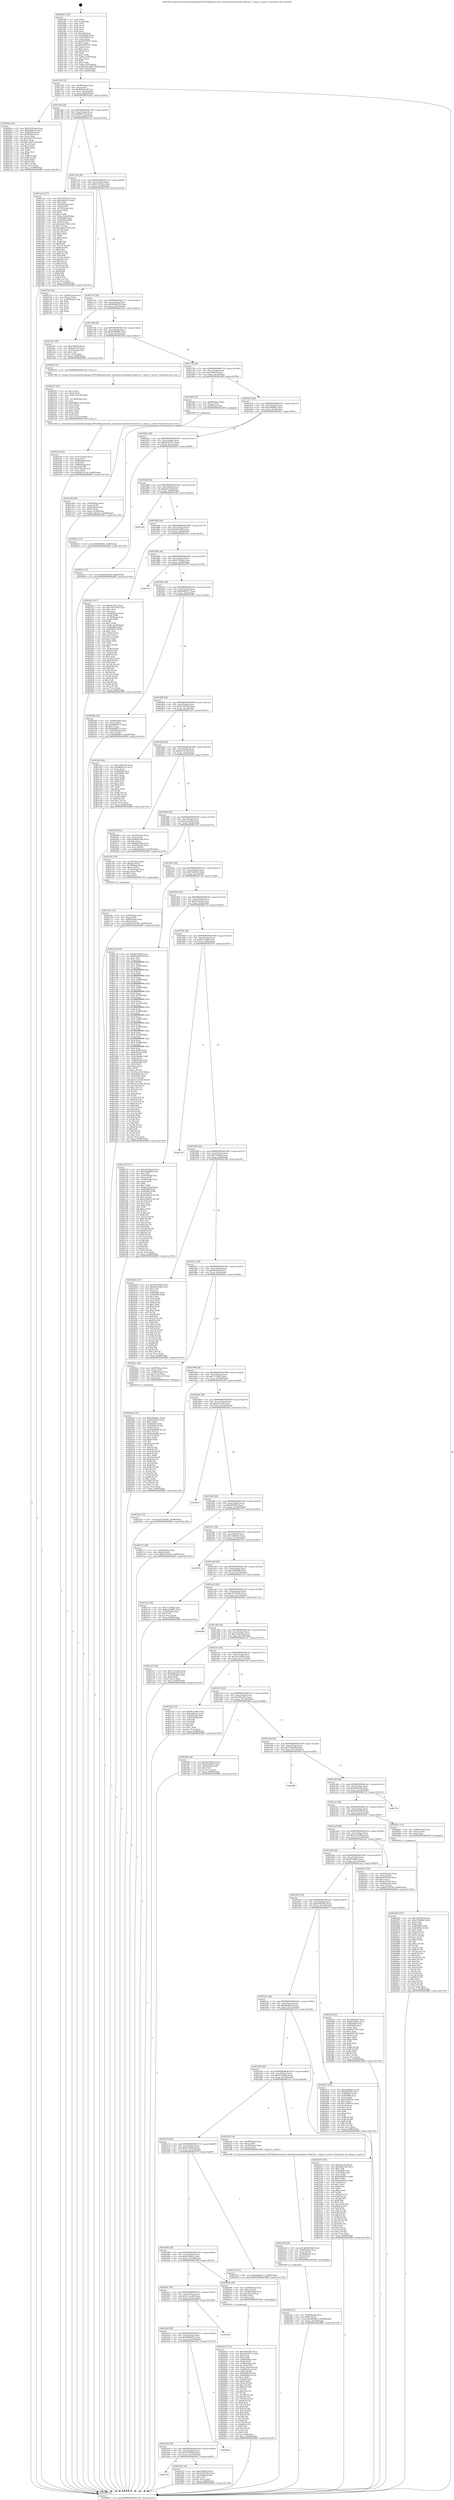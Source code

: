 digraph "0x4016f0" {
  label = "0x4016f0 (/mnt/c/Users/mathe/Desktop/tcc/POCII/binaries/extr_linuxdriversmediai2cir-kbd-i2c.c_zilog_tx_carrier_Final-ollvm.out::main(0))"
  labelloc = "t"
  node[shape=record]

  Entry [label="",width=0.3,height=0.3,shape=circle,fillcolor=black,style=filled]
  "0x401764" [label="{
     0x401764 [32]\l
     | [instrs]\l
     &nbsp;&nbsp;0x401764 \<+6\>: mov -0x98(%rbp),%eax\l
     &nbsp;&nbsp;0x40176a \<+2\>: mov %eax,%ecx\l
     &nbsp;&nbsp;0x40176c \<+6\>: sub $0x838eebe8,%ecx\l
     &nbsp;&nbsp;0x401772 \<+6\>: mov %eax,-0xac(%rbp)\l
     &nbsp;&nbsp;0x401778 \<+6\>: mov %ecx,-0xb0(%rbp)\l
     &nbsp;&nbsp;0x40177e \<+6\>: je 00000000004020de \<main+0x9ee\>\l
  }"]
  "0x4020de" [label="{
     0x4020de [91]\l
     | [instrs]\l
     &nbsp;&nbsp;0x4020de \<+5\>: mov $0xc67d54ad,%eax\l
     &nbsp;&nbsp;0x4020e3 \<+5\>: mov $0xf3f50324,%ecx\l
     &nbsp;&nbsp;0x4020e8 \<+7\>: mov 0x405060,%edx\l
     &nbsp;&nbsp;0x4020ef \<+7\>: mov 0x405064,%esi\l
     &nbsp;&nbsp;0x4020f6 \<+2\>: mov %edx,%edi\l
     &nbsp;&nbsp;0x4020f8 \<+6\>: sub $0x19a9703b,%edi\l
     &nbsp;&nbsp;0x4020fe \<+3\>: sub $0x1,%edi\l
     &nbsp;&nbsp;0x402101 \<+6\>: add $0x19a9703b,%edi\l
     &nbsp;&nbsp;0x402107 \<+3\>: imul %edi,%edx\l
     &nbsp;&nbsp;0x40210a \<+3\>: and $0x1,%edx\l
     &nbsp;&nbsp;0x40210d \<+3\>: cmp $0x0,%edx\l
     &nbsp;&nbsp;0x402110 \<+4\>: sete %r8b\l
     &nbsp;&nbsp;0x402114 \<+3\>: cmp $0xa,%esi\l
     &nbsp;&nbsp;0x402117 \<+4\>: setl %r9b\l
     &nbsp;&nbsp;0x40211b \<+3\>: mov %r8b,%r10b\l
     &nbsp;&nbsp;0x40211e \<+3\>: and %r9b,%r10b\l
     &nbsp;&nbsp;0x402121 \<+3\>: xor %r9b,%r8b\l
     &nbsp;&nbsp;0x402124 \<+3\>: or %r8b,%r10b\l
     &nbsp;&nbsp;0x402127 \<+4\>: test $0x1,%r10b\l
     &nbsp;&nbsp;0x40212b \<+3\>: cmovne %ecx,%eax\l
     &nbsp;&nbsp;0x40212e \<+6\>: mov %eax,-0x98(%rbp)\l
     &nbsp;&nbsp;0x402134 \<+5\>: jmp 0000000000402885 \<main+0x1195\>\l
  }"]
  "0x401784" [label="{
     0x401784 [28]\l
     | [instrs]\l
     &nbsp;&nbsp;0x401784 \<+5\>: jmp 0000000000401789 \<main+0x99\>\l
     &nbsp;&nbsp;0x401789 \<+6\>: mov -0xac(%rbp),%eax\l
     &nbsp;&nbsp;0x40178f \<+5\>: sub $0x8fb6e7ac,%eax\l
     &nbsp;&nbsp;0x401794 \<+6\>: mov %eax,-0xb4(%rbp)\l
     &nbsp;&nbsp;0x40179a \<+6\>: je 0000000000401ee2 \<main+0x7f2\>\l
  }"]
  Exit [label="",width=0.3,height=0.3,shape=circle,fillcolor=black,style=filled,peripheries=2]
  "0x401ee2" [label="{
     0x401ee2 [171]\l
     | [instrs]\l
     &nbsp;&nbsp;0x401ee2 \<+5\>: mov $0x1500b161,%eax\l
     &nbsp;&nbsp;0x401ee7 \<+5\>: mov $0x364af1f1,%ecx\l
     &nbsp;&nbsp;0x401eec \<+2\>: mov $0x1,%dl\l
     &nbsp;&nbsp;0x401eee \<+4\>: mov -0x60(%rbp),%rsi\l
     &nbsp;&nbsp;0x401ef2 \<+2\>: mov (%rsi),%edi\l
     &nbsp;&nbsp;0x401ef4 \<+4\>: mov -0x70(%rbp),%rsi\l
     &nbsp;&nbsp;0x401ef8 \<+2\>: cmp (%rsi),%edi\l
     &nbsp;&nbsp;0x401efa \<+4\>: setl %r8b\l
     &nbsp;&nbsp;0x401efe \<+4\>: and $0x1,%r8b\l
     &nbsp;&nbsp;0x401f02 \<+4\>: mov %r8b,-0x2b(%rbp)\l
     &nbsp;&nbsp;0x401f06 \<+7\>: mov 0x405060,%edi\l
     &nbsp;&nbsp;0x401f0d \<+8\>: mov 0x405064,%r9d\l
     &nbsp;&nbsp;0x401f15 \<+3\>: mov %edi,%r10d\l
     &nbsp;&nbsp;0x401f18 \<+7\>: sub $0xa6ab370f,%r10d\l
     &nbsp;&nbsp;0x401f1f \<+4\>: sub $0x1,%r10d\l
     &nbsp;&nbsp;0x401f23 \<+7\>: add $0xa6ab370f,%r10d\l
     &nbsp;&nbsp;0x401f2a \<+4\>: imul %r10d,%edi\l
     &nbsp;&nbsp;0x401f2e \<+3\>: and $0x1,%edi\l
     &nbsp;&nbsp;0x401f31 \<+3\>: cmp $0x0,%edi\l
     &nbsp;&nbsp;0x401f34 \<+4\>: sete %r8b\l
     &nbsp;&nbsp;0x401f38 \<+4\>: cmp $0xa,%r9d\l
     &nbsp;&nbsp;0x401f3c \<+4\>: setl %r11b\l
     &nbsp;&nbsp;0x401f40 \<+3\>: mov %r8b,%bl\l
     &nbsp;&nbsp;0x401f43 \<+3\>: xor $0xff,%bl\l
     &nbsp;&nbsp;0x401f46 \<+3\>: mov %r11b,%r14b\l
     &nbsp;&nbsp;0x401f49 \<+4\>: xor $0xff,%r14b\l
     &nbsp;&nbsp;0x401f4d \<+3\>: xor $0x0,%dl\l
     &nbsp;&nbsp;0x401f50 \<+3\>: mov %bl,%r15b\l
     &nbsp;&nbsp;0x401f53 \<+4\>: and $0x0,%r15b\l
     &nbsp;&nbsp;0x401f57 \<+3\>: and %dl,%r8b\l
     &nbsp;&nbsp;0x401f5a \<+3\>: mov %r14b,%r12b\l
     &nbsp;&nbsp;0x401f5d \<+4\>: and $0x0,%r12b\l
     &nbsp;&nbsp;0x401f61 \<+3\>: and %dl,%r11b\l
     &nbsp;&nbsp;0x401f64 \<+3\>: or %r8b,%r15b\l
     &nbsp;&nbsp;0x401f67 \<+3\>: or %r11b,%r12b\l
     &nbsp;&nbsp;0x401f6a \<+3\>: xor %r12b,%r15b\l
     &nbsp;&nbsp;0x401f6d \<+3\>: or %r14b,%bl\l
     &nbsp;&nbsp;0x401f70 \<+3\>: xor $0xff,%bl\l
     &nbsp;&nbsp;0x401f73 \<+3\>: or $0x0,%dl\l
     &nbsp;&nbsp;0x401f76 \<+2\>: and %dl,%bl\l
     &nbsp;&nbsp;0x401f78 \<+3\>: or %bl,%r15b\l
     &nbsp;&nbsp;0x401f7b \<+4\>: test $0x1,%r15b\l
     &nbsp;&nbsp;0x401f7f \<+3\>: cmovne %ecx,%eax\l
     &nbsp;&nbsp;0x401f82 \<+6\>: mov %eax,-0x98(%rbp)\l
     &nbsp;&nbsp;0x401f88 \<+5\>: jmp 0000000000402885 \<main+0x1195\>\l
  }"]
  "0x4017a0" [label="{
     0x4017a0 [28]\l
     | [instrs]\l
     &nbsp;&nbsp;0x4017a0 \<+5\>: jmp 00000000004017a5 \<main+0xb5\>\l
     &nbsp;&nbsp;0x4017a5 \<+6\>: mov -0xac(%rbp),%eax\l
     &nbsp;&nbsp;0x4017ab \<+5\>: sub $0x9161522a,%eax\l
     &nbsp;&nbsp;0x4017b0 \<+6\>: mov %eax,-0xb8(%rbp)\l
     &nbsp;&nbsp;0x4017b6 \<+6\>: je 000000000040272f \<main+0x103f\>\l
  }"]
  "0x402650" [label="{
     0x402650 [145]\l
     | [instrs]\l
     &nbsp;&nbsp;0x402650 \<+5\>: mov $0x18b70026,%ecx\l
     &nbsp;&nbsp;0x402655 \<+5\>: mov $0xa74f9db2,%edx\l
     &nbsp;&nbsp;0x40265a \<+3\>: mov $0x1,%sil\l
     &nbsp;&nbsp;0x40265d \<+3\>: xor %r8d,%r8d\l
     &nbsp;&nbsp;0x402660 \<+8\>: mov 0x405060,%r9d\l
     &nbsp;&nbsp;0x402668 \<+8\>: mov 0x405064,%r10d\l
     &nbsp;&nbsp;0x402670 \<+4\>: sub $0x1,%r8d\l
     &nbsp;&nbsp;0x402674 \<+3\>: mov %r9d,%r11d\l
     &nbsp;&nbsp;0x402677 \<+3\>: add %r8d,%r11d\l
     &nbsp;&nbsp;0x40267a \<+4\>: imul %r11d,%r9d\l
     &nbsp;&nbsp;0x40267e \<+4\>: and $0x1,%r9d\l
     &nbsp;&nbsp;0x402682 \<+4\>: cmp $0x0,%r9d\l
     &nbsp;&nbsp;0x402686 \<+3\>: sete %bl\l
     &nbsp;&nbsp;0x402689 \<+4\>: cmp $0xa,%r10d\l
     &nbsp;&nbsp;0x40268d \<+4\>: setl %r14b\l
     &nbsp;&nbsp;0x402691 \<+3\>: mov %bl,%r15b\l
     &nbsp;&nbsp;0x402694 \<+4\>: xor $0xff,%r15b\l
     &nbsp;&nbsp;0x402698 \<+3\>: mov %r14b,%r12b\l
     &nbsp;&nbsp;0x40269b \<+4\>: xor $0xff,%r12b\l
     &nbsp;&nbsp;0x40269f \<+4\>: xor $0x0,%sil\l
     &nbsp;&nbsp;0x4026a3 \<+3\>: mov %r15b,%r13b\l
     &nbsp;&nbsp;0x4026a6 \<+4\>: and $0x0,%r13b\l
     &nbsp;&nbsp;0x4026aa \<+3\>: and %sil,%bl\l
     &nbsp;&nbsp;0x4026ad \<+3\>: mov %r12b,%al\l
     &nbsp;&nbsp;0x4026b0 \<+2\>: and $0x0,%al\l
     &nbsp;&nbsp;0x4026b2 \<+3\>: and %sil,%r14b\l
     &nbsp;&nbsp;0x4026b5 \<+3\>: or %bl,%r13b\l
     &nbsp;&nbsp;0x4026b8 \<+3\>: or %r14b,%al\l
     &nbsp;&nbsp;0x4026bb \<+3\>: xor %al,%r13b\l
     &nbsp;&nbsp;0x4026be \<+3\>: or %r12b,%r15b\l
     &nbsp;&nbsp;0x4026c1 \<+4\>: xor $0xff,%r15b\l
     &nbsp;&nbsp;0x4026c5 \<+4\>: or $0x0,%sil\l
     &nbsp;&nbsp;0x4026c9 \<+3\>: and %sil,%r15b\l
     &nbsp;&nbsp;0x4026cc \<+3\>: or %r15b,%r13b\l
     &nbsp;&nbsp;0x4026cf \<+4\>: test $0x1,%r13b\l
     &nbsp;&nbsp;0x4026d3 \<+3\>: cmovne %edx,%ecx\l
     &nbsp;&nbsp;0x4026d6 \<+6\>: mov %ecx,-0x98(%rbp)\l
     &nbsp;&nbsp;0x4026dc \<+5\>: jmp 0000000000402885 \<main+0x1195\>\l
  }"]
  "0x40272f" [label="{
     0x40272f [24]\l
     | [instrs]\l
     &nbsp;&nbsp;0x40272f \<+7\>: mov -0x90(%rbp),%rax\l
     &nbsp;&nbsp;0x402736 \<+2\>: mov (%rax),%eax\l
     &nbsp;&nbsp;0x402738 \<+4\>: lea -0x28(%rbp),%rsp\l
     &nbsp;&nbsp;0x40273c \<+1\>: pop %rbx\l
     &nbsp;&nbsp;0x40273d \<+2\>: pop %r12\l
     &nbsp;&nbsp;0x40273f \<+2\>: pop %r13\l
     &nbsp;&nbsp;0x402741 \<+2\>: pop %r14\l
     &nbsp;&nbsp;0x402743 \<+2\>: pop %r15\l
     &nbsp;&nbsp;0x402745 \<+1\>: pop %rbp\l
     &nbsp;&nbsp;0x402746 \<+1\>: ret\l
  }"]
  "0x4017bc" [label="{
     0x4017bc [28]\l
     | [instrs]\l
     &nbsp;&nbsp;0x4017bc \<+5\>: jmp 00000000004017c1 \<main+0xd1\>\l
     &nbsp;&nbsp;0x4017c1 \<+6\>: mov -0xac(%rbp),%eax\l
     &nbsp;&nbsp;0x4017c7 \<+5\>: sub $0x96d5b028,%eax\l
     &nbsp;&nbsp;0x4017cc \<+6\>: mov %eax,-0xbc(%rbp)\l
     &nbsp;&nbsp;0x4017d2 \<+6\>: je 0000000000401db7 \<main+0x6c7\>\l
  }"]
  "0x4024e6" [label="{
     0x4024e6 [153]\l
     | [instrs]\l
     &nbsp;&nbsp;0x4024e6 \<+5\>: mov $0x5f6d6d21,%edx\l
     &nbsp;&nbsp;0x4024eb \<+5\>: mov $0x4f3395b2,%esi\l
     &nbsp;&nbsp;0x4024f0 \<+3\>: mov $0x1,%r8b\l
     &nbsp;&nbsp;0x4024f3 \<+8\>: mov 0x405060,%r9d\l
     &nbsp;&nbsp;0x4024fb \<+8\>: mov 0x405064,%r10d\l
     &nbsp;&nbsp;0x402503 \<+3\>: mov %r9d,%r11d\l
     &nbsp;&nbsp;0x402506 \<+7\>: sub $0x6a6360f6,%r11d\l
     &nbsp;&nbsp;0x40250d \<+4\>: sub $0x1,%r11d\l
     &nbsp;&nbsp;0x402511 \<+7\>: add $0x6a6360f6,%r11d\l
     &nbsp;&nbsp;0x402518 \<+4\>: imul %r11d,%r9d\l
     &nbsp;&nbsp;0x40251c \<+4\>: and $0x1,%r9d\l
     &nbsp;&nbsp;0x402520 \<+4\>: cmp $0x0,%r9d\l
     &nbsp;&nbsp;0x402524 \<+3\>: sete %bl\l
     &nbsp;&nbsp;0x402527 \<+4\>: cmp $0xa,%r10d\l
     &nbsp;&nbsp;0x40252b \<+4\>: setl %r14b\l
     &nbsp;&nbsp;0x40252f \<+3\>: mov %bl,%r15b\l
     &nbsp;&nbsp;0x402532 \<+4\>: xor $0xff,%r15b\l
     &nbsp;&nbsp;0x402536 \<+3\>: mov %r14b,%r12b\l
     &nbsp;&nbsp;0x402539 \<+4\>: xor $0xff,%r12b\l
     &nbsp;&nbsp;0x40253d \<+4\>: xor $0x1,%r8b\l
     &nbsp;&nbsp;0x402541 \<+3\>: mov %r15b,%r13b\l
     &nbsp;&nbsp;0x402544 \<+4\>: and $0xff,%r13b\l
     &nbsp;&nbsp;0x402548 \<+3\>: and %r8b,%bl\l
     &nbsp;&nbsp;0x40254b \<+3\>: mov %r12b,%al\l
     &nbsp;&nbsp;0x40254e \<+2\>: and $0xff,%al\l
     &nbsp;&nbsp;0x402550 \<+3\>: and %r8b,%r14b\l
     &nbsp;&nbsp;0x402553 \<+3\>: or %bl,%r13b\l
     &nbsp;&nbsp;0x402556 \<+3\>: or %r14b,%al\l
     &nbsp;&nbsp;0x402559 \<+3\>: xor %al,%r13b\l
     &nbsp;&nbsp;0x40255c \<+3\>: or %r12b,%r15b\l
     &nbsp;&nbsp;0x40255f \<+4\>: xor $0xff,%r15b\l
     &nbsp;&nbsp;0x402563 \<+4\>: or $0x1,%r8b\l
     &nbsp;&nbsp;0x402567 \<+3\>: and %r8b,%r15b\l
     &nbsp;&nbsp;0x40256a \<+3\>: or %r15b,%r13b\l
     &nbsp;&nbsp;0x40256d \<+4\>: test $0x1,%r13b\l
     &nbsp;&nbsp;0x402571 \<+3\>: cmovne %esi,%edx\l
     &nbsp;&nbsp;0x402574 \<+6\>: mov %edx,-0x98(%rbp)\l
     &nbsp;&nbsp;0x40257a \<+5\>: jmp 0000000000402885 \<main+0x1195\>\l
  }"]
  "0x401db7" [label="{
     0x401db7 [30]\l
     | [instrs]\l
     &nbsp;&nbsp;0x401db7 \<+5\>: mov $0xa3fd4f3f,%eax\l
     &nbsp;&nbsp;0x401dbc \<+5\>: mov $0xbaf1ea5f,%ecx\l
     &nbsp;&nbsp;0x401dc1 \<+3\>: mov -0x31(%rbp),%dl\l
     &nbsp;&nbsp;0x401dc4 \<+3\>: test $0x1,%dl\l
     &nbsp;&nbsp;0x401dc7 \<+3\>: cmovne %ecx,%eax\l
     &nbsp;&nbsp;0x401dca \<+6\>: mov %eax,-0x98(%rbp)\l
     &nbsp;&nbsp;0x401dd0 \<+5\>: jmp 0000000000402885 \<main+0x1195\>\l
  }"]
  "0x4017d8" [label="{
     0x4017d8 [28]\l
     | [instrs]\l
     &nbsp;&nbsp;0x4017d8 \<+5\>: jmp 00000000004017dd \<main+0xed\>\l
     &nbsp;&nbsp;0x4017dd \<+6\>: mov -0xac(%rbp),%eax\l
     &nbsp;&nbsp;0x4017e3 \<+5\>: sub $0x9a265887,%eax\l
     &nbsp;&nbsp;0x4017e8 \<+6\>: mov %eax,-0xc0(%rbp)\l
     &nbsp;&nbsp;0x4017ee \<+6\>: je 0000000000402202 \<main+0xb12\>\l
  }"]
  "0x401c00" [label="{
     0x401c00\l
  }", style=dashed]
  "0x402202" [label="{
     0x402202 [5]\l
     | [instrs]\l
     &nbsp;&nbsp;0x402202 \<+5\>: call 0000000000401160 \<next_i\>\l
     | [calls]\l
     &nbsp;&nbsp;0x401160 \{1\} (/mnt/c/Users/mathe/Desktop/tcc/POCII/binaries/extr_linuxdriversmediai2cir-kbd-i2c.c_zilog_tx_carrier_Final-ollvm.out::next_i)\l
  }"]
  "0x4017f4" [label="{
     0x4017f4 [28]\l
     | [instrs]\l
     &nbsp;&nbsp;0x4017f4 \<+5\>: jmp 00000000004017f9 \<main+0x109\>\l
     &nbsp;&nbsp;0x4017f9 \<+6\>: mov -0xac(%rbp),%eax\l
     &nbsp;&nbsp;0x4017ff \<+5\>: sub $0xa3fd4f3f,%eax\l
     &nbsp;&nbsp;0x401804 \<+6\>: mov %eax,-0xc4(%rbp)\l
     &nbsp;&nbsp;0x40180a \<+6\>: je 0000000000401df6 \<main+0x706\>\l
  }"]
  "0x402453" [label="{
     0x402453 [30]\l
     | [instrs]\l
     &nbsp;&nbsp;0x402453 \<+5\>: mov $0xf79ef0ef,%eax\l
     &nbsp;&nbsp;0x402458 \<+5\>: mov $0x47692583,%ecx\l
     &nbsp;&nbsp;0x40245d \<+3\>: mov -0x29(%rbp),%dl\l
     &nbsp;&nbsp;0x402460 \<+3\>: test $0x1,%dl\l
     &nbsp;&nbsp;0x402463 \<+3\>: cmovne %ecx,%eax\l
     &nbsp;&nbsp;0x402466 \<+6\>: mov %eax,-0x98(%rbp)\l
     &nbsp;&nbsp;0x40246c \<+5\>: jmp 0000000000402885 \<main+0x1195\>\l
  }"]
  "0x401df6" [label="{
     0x401df6 [19]\l
     | [instrs]\l
     &nbsp;&nbsp;0x401df6 \<+7\>: mov -0x88(%rbp),%rax\l
     &nbsp;&nbsp;0x401dfd \<+3\>: mov (%rax),%rax\l
     &nbsp;&nbsp;0x401e00 \<+4\>: mov 0x8(%rax),%rdi\l
     &nbsp;&nbsp;0x401e04 \<+5\>: call 0000000000401060 \<atoi@plt\>\l
     | [calls]\l
     &nbsp;&nbsp;0x401060 \{1\} (unknown)\l
  }"]
  "0x401810" [label="{
     0x401810 [28]\l
     | [instrs]\l
     &nbsp;&nbsp;0x401810 \<+5\>: jmp 0000000000401815 \<main+0x125\>\l
     &nbsp;&nbsp;0x401815 \<+6\>: mov -0xac(%rbp),%eax\l
     &nbsp;&nbsp;0x40181b \<+5\>: sub $0xa74f9db2,%eax\l
     &nbsp;&nbsp;0x401820 \<+6\>: mov %eax,-0xc8(%rbp)\l
     &nbsp;&nbsp;0x401826 \<+6\>: je 00000000004026e1 \<main+0xff1\>\l
  }"]
  "0x401be4" [label="{
     0x401be4 [28]\l
     | [instrs]\l
     &nbsp;&nbsp;0x401be4 \<+5\>: jmp 0000000000401be9 \<main+0x4f9\>\l
     &nbsp;&nbsp;0x401be9 \<+6\>: mov -0xac(%rbp),%eax\l
     &nbsp;&nbsp;0x401bef \<+5\>: sub $0x701076dd,%eax\l
     &nbsp;&nbsp;0x401bf4 \<+6\>: mov %eax,-0x154(%rbp)\l
     &nbsp;&nbsp;0x401bfa \<+6\>: je 0000000000402453 \<main+0xd63\>\l
  }"]
  "0x4026e1" [label="{
     0x4026e1 [15]\l
     | [instrs]\l
     &nbsp;&nbsp;0x4026e1 \<+10\>: movl $0xf46950e,-0x98(%rbp)\l
     &nbsp;&nbsp;0x4026eb \<+5\>: jmp 0000000000402885 \<main+0x1195\>\l
  }"]
  "0x40182c" [label="{
     0x40182c [28]\l
     | [instrs]\l
     &nbsp;&nbsp;0x40182c \<+5\>: jmp 0000000000401831 \<main+0x141\>\l
     &nbsp;&nbsp;0x401831 \<+6\>: mov -0xac(%rbp),%eax\l
     &nbsp;&nbsp;0x401837 \<+5\>: sub $0xab228371,%eax\l
     &nbsp;&nbsp;0x40183c \<+6\>: mov %eax,-0xcc(%rbp)\l
     &nbsp;&nbsp;0x401842 \<+6\>: je 00000000004020cf \<main+0x9df\>\l
  }"]
  "0x402843" [label="{
     0x402843\l
  }", style=dashed]
  "0x4020cf" [label="{
     0x4020cf [15]\l
     | [instrs]\l
     &nbsp;&nbsp;0x4020cf \<+10\>: movl $0x838eebe8,-0x98(%rbp)\l
     &nbsp;&nbsp;0x4020d9 \<+5\>: jmp 0000000000402885 \<main+0x1195\>\l
  }"]
  "0x401848" [label="{
     0x401848 [28]\l
     | [instrs]\l
     &nbsp;&nbsp;0x401848 \<+5\>: jmp 000000000040184d \<main+0x15d\>\l
     &nbsp;&nbsp;0x40184d \<+6\>: mov -0xac(%rbp),%eax\l
     &nbsp;&nbsp;0x401853 \<+5\>: sub $0xbaf1ea5f,%eax\l
     &nbsp;&nbsp;0x401858 \<+6\>: mov %eax,-0xd0(%rbp)\l
     &nbsp;&nbsp;0x40185e \<+6\>: je 0000000000401dd5 \<main+0x6e5\>\l
  }"]
  "0x401bc8" [label="{
     0x401bc8 [28]\l
     | [instrs]\l
     &nbsp;&nbsp;0x401bc8 \<+5\>: jmp 0000000000401bcd \<main+0x4dd\>\l
     &nbsp;&nbsp;0x401bcd \<+6\>: mov -0xac(%rbp),%eax\l
     &nbsp;&nbsp;0x401bd3 \<+5\>: sub $0x5f6d6d21,%eax\l
     &nbsp;&nbsp;0x401bd8 \<+6\>: mov %eax,-0x150(%rbp)\l
     &nbsp;&nbsp;0x401bde \<+6\>: je 0000000000402843 \<main+0x1153\>\l
  }"]
  "0x401dd5" [label="{
     0x401dd5\l
  }", style=dashed]
  "0x401864" [label="{
     0x401864 [28]\l
     | [instrs]\l
     &nbsp;&nbsp;0x401864 \<+5\>: jmp 0000000000401869 \<main+0x179\>\l
     &nbsp;&nbsp;0x401869 \<+6\>: mov -0xac(%rbp),%eax\l
     &nbsp;&nbsp;0x40186f \<+5\>: sub $0xbdd216f9,%eax\l
     &nbsp;&nbsp;0x401874 \<+6\>: mov %eax,-0xd4(%rbp)\l
     &nbsp;&nbsp;0x40187a \<+6\>: je 00000000004023ac \<main+0xcbc\>\l
  }"]
  "0x4026f0" [label="{
     0x4026f0\l
  }", style=dashed]
  "0x4023ac" [label="{
     0x4023ac [167]\l
     | [instrs]\l
     &nbsp;&nbsp;0x4023ac \<+5\>: mov $0xe62c25c,%eax\l
     &nbsp;&nbsp;0x4023b1 \<+5\>: mov $0x701076dd,%ecx\l
     &nbsp;&nbsp;0x4023b6 \<+2\>: mov $0x1,%dl\l
     &nbsp;&nbsp;0x4023b8 \<+2\>: xor %esi,%esi\l
     &nbsp;&nbsp;0x4023ba \<+4\>: mov -0x40(%rbp),%rdi\l
     &nbsp;&nbsp;0x4023be \<+3\>: mov (%rdi),%r8d\l
     &nbsp;&nbsp;0x4023c1 \<+4\>: mov -0x70(%rbp),%rdi\l
     &nbsp;&nbsp;0x4023c5 \<+3\>: cmp (%rdi),%r8d\l
     &nbsp;&nbsp;0x4023c8 \<+4\>: setl %r9b\l
     &nbsp;&nbsp;0x4023cc \<+4\>: and $0x1,%r9b\l
     &nbsp;&nbsp;0x4023d0 \<+4\>: mov %r9b,-0x29(%rbp)\l
     &nbsp;&nbsp;0x4023d4 \<+8\>: mov 0x405060,%r8d\l
     &nbsp;&nbsp;0x4023dc \<+8\>: mov 0x405064,%r10d\l
     &nbsp;&nbsp;0x4023e4 \<+3\>: sub $0x1,%esi\l
     &nbsp;&nbsp;0x4023e7 \<+3\>: mov %r8d,%r11d\l
     &nbsp;&nbsp;0x4023ea \<+3\>: add %esi,%r11d\l
     &nbsp;&nbsp;0x4023ed \<+4\>: imul %r11d,%r8d\l
     &nbsp;&nbsp;0x4023f1 \<+4\>: and $0x1,%r8d\l
     &nbsp;&nbsp;0x4023f5 \<+4\>: cmp $0x0,%r8d\l
     &nbsp;&nbsp;0x4023f9 \<+4\>: sete %r9b\l
     &nbsp;&nbsp;0x4023fd \<+4\>: cmp $0xa,%r10d\l
     &nbsp;&nbsp;0x402401 \<+3\>: setl %bl\l
     &nbsp;&nbsp;0x402404 \<+3\>: mov %r9b,%r14b\l
     &nbsp;&nbsp;0x402407 \<+4\>: xor $0xff,%r14b\l
     &nbsp;&nbsp;0x40240b \<+3\>: mov %bl,%r15b\l
     &nbsp;&nbsp;0x40240e \<+4\>: xor $0xff,%r15b\l
     &nbsp;&nbsp;0x402412 \<+3\>: xor $0x1,%dl\l
     &nbsp;&nbsp;0x402415 \<+3\>: mov %r14b,%r12b\l
     &nbsp;&nbsp;0x402418 \<+4\>: and $0xff,%r12b\l
     &nbsp;&nbsp;0x40241c \<+3\>: and %dl,%r9b\l
     &nbsp;&nbsp;0x40241f \<+3\>: mov %r15b,%r13b\l
     &nbsp;&nbsp;0x402422 \<+4\>: and $0xff,%r13b\l
     &nbsp;&nbsp;0x402426 \<+2\>: and %dl,%bl\l
     &nbsp;&nbsp;0x402428 \<+3\>: or %r9b,%r12b\l
     &nbsp;&nbsp;0x40242b \<+3\>: or %bl,%r13b\l
     &nbsp;&nbsp;0x40242e \<+3\>: xor %r13b,%r12b\l
     &nbsp;&nbsp;0x402431 \<+3\>: or %r15b,%r14b\l
     &nbsp;&nbsp;0x402434 \<+4\>: xor $0xff,%r14b\l
     &nbsp;&nbsp;0x402438 \<+3\>: or $0x1,%dl\l
     &nbsp;&nbsp;0x40243b \<+3\>: and %dl,%r14b\l
     &nbsp;&nbsp;0x40243e \<+3\>: or %r14b,%r12b\l
     &nbsp;&nbsp;0x402441 \<+4\>: test $0x1,%r12b\l
     &nbsp;&nbsp;0x402445 \<+3\>: cmovne %ecx,%eax\l
     &nbsp;&nbsp;0x402448 \<+6\>: mov %eax,-0x98(%rbp)\l
     &nbsp;&nbsp;0x40244e \<+5\>: jmp 0000000000402885 \<main+0x1195\>\l
  }"]
  "0x401880" [label="{
     0x401880 [28]\l
     | [instrs]\l
     &nbsp;&nbsp;0x401880 \<+5\>: jmp 0000000000401885 \<main+0x195\>\l
     &nbsp;&nbsp;0x401885 \<+6\>: mov -0xac(%rbp),%eax\l
     &nbsp;&nbsp;0x40188b \<+5\>: sub $0xc67d54ad,%eax\l
     &nbsp;&nbsp;0x401890 \<+6\>: mov %eax,-0xd8(%rbp)\l
     &nbsp;&nbsp;0x401896 \<+6\>: je 00000000004027f9 \<main+0x1109\>\l
  }"]
  "0x4022fa" [label="{
     0x4022fa [31]\l
     | [instrs]\l
     &nbsp;&nbsp;0x4022fa \<+4\>: mov -0x40(%rbp),%rcx\l
     &nbsp;&nbsp;0x4022fe \<+6\>: movl $0x0,(%rcx)\l
     &nbsp;&nbsp;0x402304 \<+10\>: movl $0x48e88c1f,-0x98(%rbp)\l
     &nbsp;&nbsp;0x40230e \<+6\>: mov %eax,-0x160(%rbp)\l
     &nbsp;&nbsp;0x402314 \<+5\>: jmp 0000000000402885 \<main+0x1195\>\l
  }"]
  "0x4027f9" [label="{
     0x4027f9\l
  }", style=dashed]
  "0x40189c" [label="{
     0x40189c [28]\l
     | [instrs]\l
     &nbsp;&nbsp;0x40189c \<+5\>: jmp 00000000004018a1 \<main+0x1b1\>\l
     &nbsp;&nbsp;0x4018a1 \<+6\>: mov -0xac(%rbp),%eax\l
     &nbsp;&nbsp;0x4018a7 \<+5\>: sub $0xded8b117,%eax\l
     &nbsp;&nbsp;0x4018ac \<+6\>: mov %eax,-0xdc(%rbp)\l
     &nbsp;&nbsp;0x4018b2 \<+6\>: je 000000000040258e \<main+0xe9e\>\l
  }"]
  "0x4022dd" [label="{
     0x4022dd [29]\l
     | [instrs]\l
     &nbsp;&nbsp;0x4022dd \<+10\>: movabs $0x4030b6,%rdi\l
     &nbsp;&nbsp;0x4022e7 \<+4\>: mov -0x48(%rbp),%rcx\l
     &nbsp;&nbsp;0x4022eb \<+2\>: mov %eax,(%rcx)\l
     &nbsp;&nbsp;0x4022ed \<+4\>: mov -0x48(%rbp),%rcx\l
     &nbsp;&nbsp;0x4022f1 \<+2\>: mov (%rcx),%esi\l
     &nbsp;&nbsp;0x4022f3 \<+2\>: mov $0x0,%al\l
     &nbsp;&nbsp;0x4022f5 \<+5\>: call 0000000000401040 \<printf@plt\>\l
     | [calls]\l
     &nbsp;&nbsp;0x401040 \{1\} (unknown)\l
  }"]
  "0x40258e" [label="{
     0x40258e [42]\l
     | [instrs]\l
     &nbsp;&nbsp;0x40258e \<+4\>: mov -0x40(%rbp),%rax\l
     &nbsp;&nbsp;0x402592 \<+2\>: mov (%rax),%ecx\l
     &nbsp;&nbsp;0x402594 \<+6\>: sub $0x6b8df713,%ecx\l
     &nbsp;&nbsp;0x40259a \<+3\>: add $0x1,%ecx\l
     &nbsp;&nbsp;0x40259d \<+6\>: add $0x6b8df713,%ecx\l
     &nbsp;&nbsp;0x4025a3 \<+4\>: mov -0x40(%rbp),%rax\l
     &nbsp;&nbsp;0x4025a7 \<+2\>: mov %ecx,(%rax)\l
     &nbsp;&nbsp;0x4025a9 \<+10\>: movl $0x48e88c1f,-0x98(%rbp)\l
     &nbsp;&nbsp;0x4025b3 \<+5\>: jmp 0000000000402885 \<main+0x1195\>\l
  }"]
  "0x4018b8" [label="{
     0x4018b8 [28]\l
     | [instrs]\l
     &nbsp;&nbsp;0x4018b8 \<+5\>: jmp 00000000004018bd \<main+0x1cd\>\l
     &nbsp;&nbsp;0x4018bd \<+6\>: mov -0xac(%rbp),%eax\l
     &nbsp;&nbsp;0x4018c3 \<+5\>: sub $0xe07207bb,%eax\l
     &nbsp;&nbsp;0x4018c8 \<+6\>: mov %eax,-0xe0(%rbp)\l
     &nbsp;&nbsp;0x4018ce \<+6\>: je 0000000000401e8c \<main+0x79c\>\l
  }"]
  "0x40223b" [label="{
     0x40223b [45]\l
     | [instrs]\l
     &nbsp;&nbsp;0x40223b \<+6\>: mov -0x15c(%rbp),%ecx\l
     &nbsp;&nbsp;0x402241 \<+3\>: imul %eax,%ecx\l
     &nbsp;&nbsp;0x402244 \<+4\>: mov -0x68(%rbp),%r8\l
     &nbsp;&nbsp;0x402248 \<+3\>: mov (%r8),%r8\l
     &nbsp;&nbsp;0x40224b \<+4\>: mov -0x60(%rbp),%r9\l
     &nbsp;&nbsp;0x40224f \<+3\>: movslq (%r9),%r9\l
     &nbsp;&nbsp;0x402252 \<+4\>: mov (%r8,%r9,8),%r8\l
     &nbsp;&nbsp;0x402256 \<+3\>: mov %ecx,(%r8)\l
     &nbsp;&nbsp;0x402259 \<+10\>: movl $0xeb7e2c3b,-0x98(%rbp)\l
     &nbsp;&nbsp;0x402263 \<+5\>: jmp 0000000000402885 \<main+0x1195\>\l
  }"]
  "0x401e8c" [label="{
     0x401e8c [86]\l
     | [instrs]\l
     &nbsp;&nbsp;0x401e8c \<+5\>: mov $0x1500b161,%eax\l
     &nbsp;&nbsp;0x401e91 \<+5\>: mov $0x8fb6e7ac,%ecx\l
     &nbsp;&nbsp;0x401e96 \<+2\>: xor %edx,%edx\l
     &nbsp;&nbsp;0x401e98 \<+7\>: mov 0x405060,%esi\l
     &nbsp;&nbsp;0x401e9f \<+7\>: mov 0x405064,%edi\l
     &nbsp;&nbsp;0x401ea6 \<+3\>: sub $0x1,%edx\l
     &nbsp;&nbsp;0x401ea9 \<+3\>: mov %esi,%r8d\l
     &nbsp;&nbsp;0x401eac \<+3\>: add %edx,%r8d\l
     &nbsp;&nbsp;0x401eaf \<+4\>: imul %r8d,%esi\l
     &nbsp;&nbsp;0x401eb3 \<+3\>: and $0x1,%esi\l
     &nbsp;&nbsp;0x401eb6 \<+3\>: cmp $0x0,%esi\l
     &nbsp;&nbsp;0x401eb9 \<+4\>: sete %r9b\l
     &nbsp;&nbsp;0x401ebd \<+3\>: cmp $0xa,%edi\l
     &nbsp;&nbsp;0x401ec0 \<+4\>: setl %r10b\l
     &nbsp;&nbsp;0x401ec4 \<+3\>: mov %r9b,%r11b\l
     &nbsp;&nbsp;0x401ec7 \<+3\>: and %r10b,%r11b\l
     &nbsp;&nbsp;0x401eca \<+3\>: xor %r10b,%r9b\l
     &nbsp;&nbsp;0x401ecd \<+3\>: or %r9b,%r11b\l
     &nbsp;&nbsp;0x401ed0 \<+4\>: test $0x1,%r11b\l
     &nbsp;&nbsp;0x401ed4 \<+3\>: cmovne %ecx,%eax\l
     &nbsp;&nbsp;0x401ed7 \<+6\>: mov %eax,-0x98(%rbp)\l
     &nbsp;&nbsp;0x401edd \<+5\>: jmp 0000000000402885 \<main+0x1195\>\l
  }"]
  "0x4018d4" [label="{
     0x4018d4 [28]\l
     | [instrs]\l
     &nbsp;&nbsp;0x4018d4 \<+5\>: jmp 00000000004018d9 \<main+0x1e9\>\l
     &nbsp;&nbsp;0x4018d9 \<+6\>: mov -0xac(%rbp),%eax\l
     &nbsp;&nbsp;0x4018df \<+5\>: sub $0xeb7e2c3b,%eax\l
     &nbsp;&nbsp;0x4018e4 \<+6\>: mov %eax,-0xe4(%rbp)\l
     &nbsp;&nbsp;0x4018ea \<+6\>: je 0000000000402268 \<main+0xb78\>\l
  }"]
  "0x402207" [label="{
     0x402207 [52]\l
     | [instrs]\l
     &nbsp;&nbsp;0x402207 \<+2\>: xor %ecx,%ecx\l
     &nbsp;&nbsp;0x402209 \<+5\>: mov $0x2,%edx\l
     &nbsp;&nbsp;0x40220e \<+6\>: mov %edx,-0x158(%rbp)\l
     &nbsp;&nbsp;0x402214 \<+1\>: cltd\l
     &nbsp;&nbsp;0x402215 \<+6\>: mov -0x158(%rbp),%esi\l
     &nbsp;&nbsp;0x40221b \<+2\>: idiv %esi\l
     &nbsp;&nbsp;0x40221d \<+6\>: imul $0xfffffffe,%edx,%edx\l
     &nbsp;&nbsp;0x402223 \<+2\>: mov %ecx,%edi\l
     &nbsp;&nbsp;0x402225 \<+2\>: sub %edx,%edi\l
     &nbsp;&nbsp;0x402227 \<+2\>: mov %ecx,%edx\l
     &nbsp;&nbsp;0x402229 \<+3\>: sub $0x1,%edx\l
     &nbsp;&nbsp;0x40222c \<+2\>: add %edx,%edi\l
     &nbsp;&nbsp;0x40222e \<+2\>: sub %edi,%ecx\l
     &nbsp;&nbsp;0x402230 \<+6\>: mov %ecx,-0x15c(%rbp)\l
     &nbsp;&nbsp;0x402236 \<+5\>: call 0000000000401160 \<next_i\>\l
     | [calls]\l
     &nbsp;&nbsp;0x401160 \{1\} (/mnt/c/Users/mathe/Desktop/tcc/POCII/binaries/extr_linuxdriversmediai2cir-kbd-i2c.c_zilog_tx_carrier_Final-ollvm.out::next_i)\l
  }"]
  "0x402268" [label="{
     0x402268 [42]\l
     | [instrs]\l
     &nbsp;&nbsp;0x402268 \<+4\>: mov -0x50(%rbp),%rax\l
     &nbsp;&nbsp;0x40226c \<+2\>: mov (%rax),%ecx\l
     &nbsp;&nbsp;0x40226e \<+6\>: add $0xfb801d6b,%ecx\l
     &nbsp;&nbsp;0x402274 \<+3\>: add $0x1,%ecx\l
     &nbsp;&nbsp;0x402277 \<+6\>: sub $0xfb801d6b,%ecx\l
     &nbsp;&nbsp;0x40227d \<+4\>: mov -0x50(%rbp),%rax\l
     &nbsp;&nbsp;0x402281 \<+2\>: mov %ecx,(%rax)\l
     &nbsp;&nbsp;0x402283 \<+10\>: movl $0x838eebe8,-0x98(%rbp)\l
     &nbsp;&nbsp;0x40228d \<+5\>: jmp 0000000000402885 \<main+0x1195\>\l
  }"]
  "0x4018f0" [label="{
     0x4018f0 [28]\l
     | [instrs]\l
     &nbsp;&nbsp;0x4018f0 \<+5\>: jmp 00000000004018f5 \<main+0x205\>\l
     &nbsp;&nbsp;0x4018f5 \<+6\>: mov -0xac(%rbp),%eax\l
     &nbsp;&nbsp;0x4018fb \<+5\>: sub $0xec6aa2d5,%eax\l
     &nbsp;&nbsp;0x401900 \<+6\>: mov %eax,-0xe8(%rbp)\l
     &nbsp;&nbsp;0x401906 \<+6\>: je 0000000000401e45 \<main+0x755\>\l
  }"]
  "0x402023" [label="{
     0x402023 [172]\l
     | [instrs]\l
     &nbsp;&nbsp;0x402023 \<+5\>: mov $0x3fd018f1,%ecx\l
     &nbsp;&nbsp;0x402028 \<+5\>: mov $0xab228371,%edx\l
     &nbsp;&nbsp;0x40202d \<+3\>: mov $0x1,%sil\l
     &nbsp;&nbsp;0x402030 \<+3\>: xor %r8d,%r8d\l
     &nbsp;&nbsp;0x402033 \<+4\>: mov -0x68(%rbp),%rdi\l
     &nbsp;&nbsp;0x402037 \<+3\>: mov (%rdi),%rdi\l
     &nbsp;&nbsp;0x40203a \<+4\>: mov -0x60(%rbp),%r9\l
     &nbsp;&nbsp;0x40203e \<+3\>: movslq (%r9),%r9\l
     &nbsp;&nbsp;0x402041 \<+4\>: mov %rax,(%rdi,%r9,8)\l
     &nbsp;&nbsp;0x402045 \<+4\>: mov -0x50(%rbp),%rax\l
     &nbsp;&nbsp;0x402049 \<+6\>: movl $0x0,(%rax)\l
     &nbsp;&nbsp;0x40204f \<+8\>: mov 0x405060,%r10d\l
     &nbsp;&nbsp;0x402057 \<+8\>: mov 0x405064,%r11d\l
     &nbsp;&nbsp;0x40205f \<+4\>: sub $0x1,%r8d\l
     &nbsp;&nbsp;0x402063 \<+3\>: mov %r10d,%ebx\l
     &nbsp;&nbsp;0x402066 \<+3\>: add %r8d,%ebx\l
     &nbsp;&nbsp;0x402069 \<+4\>: imul %ebx,%r10d\l
     &nbsp;&nbsp;0x40206d \<+4\>: and $0x1,%r10d\l
     &nbsp;&nbsp;0x402071 \<+4\>: cmp $0x0,%r10d\l
     &nbsp;&nbsp;0x402075 \<+4\>: sete %r14b\l
     &nbsp;&nbsp;0x402079 \<+4\>: cmp $0xa,%r11d\l
     &nbsp;&nbsp;0x40207d \<+4\>: setl %r15b\l
     &nbsp;&nbsp;0x402081 \<+3\>: mov %r14b,%r12b\l
     &nbsp;&nbsp;0x402084 \<+4\>: xor $0xff,%r12b\l
     &nbsp;&nbsp;0x402088 \<+3\>: mov %r15b,%r13b\l
     &nbsp;&nbsp;0x40208b \<+4\>: xor $0xff,%r13b\l
     &nbsp;&nbsp;0x40208f \<+4\>: xor $0x0,%sil\l
     &nbsp;&nbsp;0x402093 \<+3\>: mov %r12b,%al\l
     &nbsp;&nbsp;0x402096 \<+2\>: and $0x0,%al\l
     &nbsp;&nbsp;0x402098 \<+3\>: and %sil,%r14b\l
     &nbsp;&nbsp;0x40209b \<+3\>: mov %r13b,%dil\l
     &nbsp;&nbsp;0x40209e \<+4\>: and $0x0,%dil\l
     &nbsp;&nbsp;0x4020a2 \<+3\>: and %sil,%r15b\l
     &nbsp;&nbsp;0x4020a5 \<+3\>: or %r14b,%al\l
     &nbsp;&nbsp;0x4020a8 \<+3\>: or %r15b,%dil\l
     &nbsp;&nbsp;0x4020ab \<+3\>: xor %dil,%al\l
     &nbsp;&nbsp;0x4020ae \<+3\>: or %r13b,%r12b\l
     &nbsp;&nbsp;0x4020b1 \<+4\>: xor $0xff,%r12b\l
     &nbsp;&nbsp;0x4020b5 \<+4\>: or $0x0,%sil\l
     &nbsp;&nbsp;0x4020b9 \<+3\>: and %sil,%r12b\l
     &nbsp;&nbsp;0x4020bc \<+3\>: or %r12b,%al\l
     &nbsp;&nbsp;0x4020bf \<+2\>: test $0x1,%al\l
     &nbsp;&nbsp;0x4020c1 \<+3\>: cmovne %edx,%ecx\l
     &nbsp;&nbsp;0x4020c4 \<+6\>: mov %ecx,-0x98(%rbp)\l
     &nbsp;&nbsp;0x4020ca \<+5\>: jmp 0000000000402885 \<main+0x1195\>\l
  }"]
  "0x401e45" [label="{
     0x401e45 [39]\l
     | [instrs]\l
     &nbsp;&nbsp;0x401e45 \<+4\>: mov -0x78(%rbp),%rax\l
     &nbsp;&nbsp;0x401e49 \<+6\>: movl $0x64,(%rax)\l
     &nbsp;&nbsp;0x401e4f \<+4\>: mov -0x70(%rbp),%rax\l
     &nbsp;&nbsp;0x401e53 \<+6\>: movl $0x1,(%rax)\l
     &nbsp;&nbsp;0x401e59 \<+4\>: mov -0x70(%rbp),%rax\l
     &nbsp;&nbsp;0x401e5d \<+3\>: movslq (%rax),%rax\l
     &nbsp;&nbsp;0x401e60 \<+4\>: shl $0x3,%rax\l
     &nbsp;&nbsp;0x401e64 \<+3\>: mov %rax,%rdi\l
     &nbsp;&nbsp;0x401e67 \<+5\>: call 0000000000401050 \<malloc@plt\>\l
     | [calls]\l
     &nbsp;&nbsp;0x401050 \{1\} (unknown)\l
  }"]
  "0x40190c" [label="{
     0x40190c [28]\l
     | [instrs]\l
     &nbsp;&nbsp;0x40190c \<+5\>: jmp 0000000000401911 \<main+0x221\>\l
     &nbsp;&nbsp;0x401911 \<+6\>: mov -0xac(%rbp),%eax\l
     &nbsp;&nbsp;0x401917 \<+5\>: sub $0xf1dd0e4e,%eax\l
     &nbsp;&nbsp;0x40191c \<+6\>: mov %eax,-0xec(%rbp)\l
     &nbsp;&nbsp;0x401922 \<+6\>: je 0000000000401c3f \<main+0x54f\>\l
  }"]
  "0x401bac" [label="{
     0x401bac [28]\l
     | [instrs]\l
     &nbsp;&nbsp;0x401bac \<+5\>: jmp 0000000000401bb1 \<main+0x4c1\>\l
     &nbsp;&nbsp;0x401bb1 \<+6\>: mov -0xac(%rbp),%eax\l
     &nbsp;&nbsp;0x401bb7 \<+5\>: sub $0x51ca1a49,%eax\l
     &nbsp;&nbsp;0x401bbc \<+6\>: mov %eax,-0x14c(%rbp)\l
     &nbsp;&nbsp;0x401bc2 \<+6\>: je 00000000004026f0 \<main+0x1000\>\l
  }"]
  "0x401c3f" [label="{
     0x401c3f [376]\l
     | [instrs]\l
     &nbsp;&nbsp;0x401c3f \<+5\>: mov $0xf6c5c449,%eax\l
     &nbsp;&nbsp;0x401c44 \<+5\>: mov $0x96d5b028,%ecx\l
     &nbsp;&nbsp;0x401c49 \<+2\>: mov $0x1,%dl\l
     &nbsp;&nbsp;0x401c4b \<+3\>: mov %rsp,%rsi\l
     &nbsp;&nbsp;0x401c4e \<+4\>: add $0xfffffffffffffff0,%rsi\l
     &nbsp;&nbsp;0x401c52 \<+3\>: mov %rsi,%rsp\l
     &nbsp;&nbsp;0x401c55 \<+7\>: mov %rsi,-0x90(%rbp)\l
     &nbsp;&nbsp;0x401c5c \<+3\>: mov %rsp,%rsi\l
     &nbsp;&nbsp;0x401c5f \<+4\>: add $0xfffffffffffffff0,%rsi\l
     &nbsp;&nbsp;0x401c63 \<+3\>: mov %rsi,%rsp\l
     &nbsp;&nbsp;0x401c66 \<+3\>: mov %rsp,%rdi\l
     &nbsp;&nbsp;0x401c69 \<+4\>: add $0xfffffffffffffff0,%rdi\l
     &nbsp;&nbsp;0x401c6d \<+3\>: mov %rdi,%rsp\l
     &nbsp;&nbsp;0x401c70 \<+7\>: mov %rdi,-0x88(%rbp)\l
     &nbsp;&nbsp;0x401c77 \<+3\>: mov %rsp,%rdi\l
     &nbsp;&nbsp;0x401c7a \<+4\>: add $0xfffffffffffffff0,%rdi\l
     &nbsp;&nbsp;0x401c7e \<+3\>: mov %rdi,%rsp\l
     &nbsp;&nbsp;0x401c81 \<+4\>: mov %rdi,-0x80(%rbp)\l
     &nbsp;&nbsp;0x401c85 \<+3\>: mov %rsp,%rdi\l
     &nbsp;&nbsp;0x401c88 \<+4\>: add $0xfffffffffffffff0,%rdi\l
     &nbsp;&nbsp;0x401c8c \<+3\>: mov %rdi,%rsp\l
     &nbsp;&nbsp;0x401c8f \<+4\>: mov %rdi,-0x78(%rbp)\l
     &nbsp;&nbsp;0x401c93 \<+3\>: mov %rsp,%rdi\l
     &nbsp;&nbsp;0x401c96 \<+4\>: add $0xfffffffffffffff0,%rdi\l
     &nbsp;&nbsp;0x401c9a \<+3\>: mov %rdi,%rsp\l
     &nbsp;&nbsp;0x401c9d \<+4\>: mov %rdi,-0x70(%rbp)\l
     &nbsp;&nbsp;0x401ca1 \<+3\>: mov %rsp,%rdi\l
     &nbsp;&nbsp;0x401ca4 \<+4\>: add $0xfffffffffffffff0,%rdi\l
     &nbsp;&nbsp;0x401ca8 \<+3\>: mov %rdi,%rsp\l
     &nbsp;&nbsp;0x401cab \<+4\>: mov %rdi,-0x68(%rbp)\l
     &nbsp;&nbsp;0x401caf \<+3\>: mov %rsp,%rdi\l
     &nbsp;&nbsp;0x401cb2 \<+4\>: add $0xfffffffffffffff0,%rdi\l
     &nbsp;&nbsp;0x401cb6 \<+3\>: mov %rdi,%rsp\l
     &nbsp;&nbsp;0x401cb9 \<+4\>: mov %rdi,-0x60(%rbp)\l
     &nbsp;&nbsp;0x401cbd \<+3\>: mov %rsp,%rdi\l
     &nbsp;&nbsp;0x401cc0 \<+4\>: add $0xfffffffffffffff0,%rdi\l
     &nbsp;&nbsp;0x401cc4 \<+3\>: mov %rdi,%rsp\l
     &nbsp;&nbsp;0x401cc7 \<+4\>: mov %rdi,-0x58(%rbp)\l
     &nbsp;&nbsp;0x401ccb \<+3\>: mov %rsp,%rdi\l
     &nbsp;&nbsp;0x401cce \<+4\>: add $0xfffffffffffffff0,%rdi\l
     &nbsp;&nbsp;0x401cd2 \<+3\>: mov %rdi,%rsp\l
     &nbsp;&nbsp;0x401cd5 \<+4\>: mov %rdi,-0x50(%rbp)\l
     &nbsp;&nbsp;0x401cd9 \<+3\>: mov %rsp,%rdi\l
     &nbsp;&nbsp;0x401cdc \<+4\>: add $0xfffffffffffffff0,%rdi\l
     &nbsp;&nbsp;0x401ce0 \<+3\>: mov %rdi,%rsp\l
     &nbsp;&nbsp;0x401ce3 \<+4\>: mov %rdi,-0x48(%rbp)\l
     &nbsp;&nbsp;0x401ce7 \<+3\>: mov %rsp,%rdi\l
     &nbsp;&nbsp;0x401cea \<+4\>: add $0xfffffffffffffff0,%rdi\l
     &nbsp;&nbsp;0x401cee \<+3\>: mov %rdi,%rsp\l
     &nbsp;&nbsp;0x401cf1 \<+4\>: mov %rdi,-0x40(%rbp)\l
     &nbsp;&nbsp;0x401cf5 \<+7\>: mov -0x90(%rbp),%rdi\l
     &nbsp;&nbsp;0x401cfc \<+6\>: movl $0x0,(%rdi)\l
     &nbsp;&nbsp;0x401d02 \<+7\>: mov -0x9c(%rbp),%r8d\l
     &nbsp;&nbsp;0x401d09 \<+3\>: mov %r8d,(%rsi)\l
     &nbsp;&nbsp;0x401d0c \<+7\>: mov -0x88(%rbp),%rdi\l
     &nbsp;&nbsp;0x401d13 \<+7\>: mov -0xa8(%rbp),%r9\l
     &nbsp;&nbsp;0x401d1a \<+3\>: mov %r9,(%rdi)\l
     &nbsp;&nbsp;0x401d1d \<+3\>: cmpl $0x2,(%rsi)\l
     &nbsp;&nbsp;0x401d20 \<+4\>: setne %r10b\l
     &nbsp;&nbsp;0x401d24 \<+4\>: and $0x1,%r10b\l
     &nbsp;&nbsp;0x401d28 \<+4\>: mov %r10b,-0x31(%rbp)\l
     &nbsp;&nbsp;0x401d2c \<+8\>: mov 0x405060,%r11d\l
     &nbsp;&nbsp;0x401d34 \<+7\>: mov 0x405064,%ebx\l
     &nbsp;&nbsp;0x401d3b \<+3\>: mov %r11d,%r14d\l
     &nbsp;&nbsp;0x401d3e \<+7\>: add $0x1bc12394,%r14d\l
     &nbsp;&nbsp;0x401d45 \<+4\>: sub $0x1,%r14d\l
     &nbsp;&nbsp;0x401d49 \<+7\>: sub $0x1bc12394,%r14d\l
     &nbsp;&nbsp;0x401d50 \<+4\>: imul %r14d,%r11d\l
     &nbsp;&nbsp;0x401d54 \<+4\>: and $0x1,%r11d\l
     &nbsp;&nbsp;0x401d58 \<+4\>: cmp $0x0,%r11d\l
     &nbsp;&nbsp;0x401d5c \<+4\>: sete %r10b\l
     &nbsp;&nbsp;0x401d60 \<+3\>: cmp $0xa,%ebx\l
     &nbsp;&nbsp;0x401d63 \<+4\>: setl %r15b\l
     &nbsp;&nbsp;0x401d67 \<+3\>: mov %r10b,%r12b\l
     &nbsp;&nbsp;0x401d6a \<+4\>: xor $0xff,%r12b\l
     &nbsp;&nbsp;0x401d6e \<+3\>: mov %r15b,%r13b\l
     &nbsp;&nbsp;0x401d71 \<+4\>: xor $0xff,%r13b\l
     &nbsp;&nbsp;0x401d75 \<+3\>: xor $0x0,%dl\l
     &nbsp;&nbsp;0x401d78 \<+3\>: mov %r12b,%sil\l
     &nbsp;&nbsp;0x401d7b \<+4\>: and $0x0,%sil\l
     &nbsp;&nbsp;0x401d7f \<+3\>: and %dl,%r10b\l
     &nbsp;&nbsp;0x401d82 \<+3\>: mov %r13b,%dil\l
     &nbsp;&nbsp;0x401d85 \<+4\>: and $0x0,%dil\l
     &nbsp;&nbsp;0x401d89 \<+3\>: and %dl,%r15b\l
     &nbsp;&nbsp;0x401d8c \<+3\>: or %r10b,%sil\l
     &nbsp;&nbsp;0x401d8f \<+3\>: or %r15b,%dil\l
     &nbsp;&nbsp;0x401d92 \<+3\>: xor %dil,%sil\l
     &nbsp;&nbsp;0x401d95 \<+3\>: or %r13b,%r12b\l
     &nbsp;&nbsp;0x401d98 \<+4\>: xor $0xff,%r12b\l
     &nbsp;&nbsp;0x401d9c \<+3\>: or $0x0,%dl\l
     &nbsp;&nbsp;0x401d9f \<+3\>: and %dl,%r12b\l
     &nbsp;&nbsp;0x401da2 \<+3\>: or %r12b,%sil\l
     &nbsp;&nbsp;0x401da5 \<+4\>: test $0x1,%sil\l
     &nbsp;&nbsp;0x401da9 \<+3\>: cmovne %ecx,%eax\l
     &nbsp;&nbsp;0x401dac \<+6\>: mov %eax,-0x98(%rbp)\l
     &nbsp;&nbsp;0x401db2 \<+5\>: jmp 0000000000402885 \<main+0x1195\>\l
  }"]
  "0x401928" [label="{
     0x401928 [28]\l
     | [instrs]\l
     &nbsp;&nbsp;0x401928 \<+5\>: jmp 000000000040192d \<main+0x23d\>\l
     &nbsp;&nbsp;0x40192d \<+6\>: mov -0xac(%rbp),%eax\l
     &nbsp;&nbsp;0x401933 \<+5\>: sub $0xf3f50324,%eax\l
     &nbsp;&nbsp;0x401938 \<+6\>: mov %eax,-0xf0(%rbp)\l
     &nbsp;&nbsp;0x40193e \<+6\>: je 0000000000402139 \<main+0xa49\>\l
  }"]
  "0x402006" [label="{
     0x402006 [29]\l
     | [instrs]\l
     &nbsp;&nbsp;0x402006 \<+4\>: mov -0x58(%rbp),%rax\l
     &nbsp;&nbsp;0x40200a \<+6\>: movl $0x1,(%rax)\l
     &nbsp;&nbsp;0x402010 \<+4\>: mov -0x58(%rbp),%rax\l
     &nbsp;&nbsp;0x402014 \<+3\>: movslq (%rax),%rax\l
     &nbsp;&nbsp;0x402017 \<+4\>: shl $0x2,%rax\l
     &nbsp;&nbsp;0x40201b \<+3\>: mov %rax,%rdi\l
     &nbsp;&nbsp;0x40201e \<+5\>: call 0000000000401050 \<malloc@plt\>\l
     | [calls]\l
     &nbsp;&nbsp;0x401050 \{1\} (unknown)\l
  }"]
  "0x402139" [label="{
     0x402139 [171]\l
     | [instrs]\l
     &nbsp;&nbsp;0x402139 \<+5\>: mov $0xc67d54ad,%eax\l
     &nbsp;&nbsp;0x40213e \<+5\>: mov $0x1886fdb0,%ecx\l
     &nbsp;&nbsp;0x402143 \<+2\>: mov $0x1,%dl\l
     &nbsp;&nbsp;0x402145 \<+4\>: mov -0x50(%rbp),%rsi\l
     &nbsp;&nbsp;0x402149 \<+2\>: mov (%rsi),%edi\l
     &nbsp;&nbsp;0x40214b \<+4\>: mov -0x58(%rbp),%rsi\l
     &nbsp;&nbsp;0x40214f \<+2\>: cmp (%rsi),%edi\l
     &nbsp;&nbsp;0x402151 \<+4\>: setl %r8b\l
     &nbsp;&nbsp;0x402155 \<+4\>: and $0x1,%r8b\l
     &nbsp;&nbsp;0x402159 \<+4\>: mov %r8b,-0x2a(%rbp)\l
     &nbsp;&nbsp;0x40215d \<+7\>: mov 0x405060,%edi\l
     &nbsp;&nbsp;0x402164 \<+8\>: mov 0x405064,%r9d\l
     &nbsp;&nbsp;0x40216c \<+3\>: mov %edi,%r10d\l
     &nbsp;&nbsp;0x40216f \<+7\>: add $0xf520961d,%r10d\l
     &nbsp;&nbsp;0x402176 \<+4\>: sub $0x1,%r10d\l
     &nbsp;&nbsp;0x40217a \<+7\>: sub $0xf520961d,%r10d\l
     &nbsp;&nbsp;0x402181 \<+4\>: imul %r10d,%edi\l
     &nbsp;&nbsp;0x402185 \<+3\>: and $0x1,%edi\l
     &nbsp;&nbsp;0x402188 \<+3\>: cmp $0x0,%edi\l
     &nbsp;&nbsp;0x40218b \<+4\>: sete %r8b\l
     &nbsp;&nbsp;0x40218f \<+4\>: cmp $0xa,%r9d\l
     &nbsp;&nbsp;0x402193 \<+4\>: setl %r11b\l
     &nbsp;&nbsp;0x402197 \<+3\>: mov %r8b,%bl\l
     &nbsp;&nbsp;0x40219a \<+3\>: xor $0xff,%bl\l
     &nbsp;&nbsp;0x40219d \<+3\>: mov %r11b,%r14b\l
     &nbsp;&nbsp;0x4021a0 \<+4\>: xor $0xff,%r14b\l
     &nbsp;&nbsp;0x4021a4 \<+3\>: xor $0x1,%dl\l
     &nbsp;&nbsp;0x4021a7 \<+3\>: mov %bl,%r15b\l
     &nbsp;&nbsp;0x4021aa \<+4\>: and $0xff,%r15b\l
     &nbsp;&nbsp;0x4021ae \<+3\>: and %dl,%r8b\l
     &nbsp;&nbsp;0x4021b1 \<+3\>: mov %r14b,%r12b\l
     &nbsp;&nbsp;0x4021b4 \<+4\>: and $0xff,%r12b\l
     &nbsp;&nbsp;0x4021b8 \<+3\>: and %dl,%r11b\l
     &nbsp;&nbsp;0x4021bb \<+3\>: or %r8b,%r15b\l
     &nbsp;&nbsp;0x4021be \<+3\>: or %r11b,%r12b\l
     &nbsp;&nbsp;0x4021c1 \<+3\>: xor %r12b,%r15b\l
     &nbsp;&nbsp;0x4021c4 \<+3\>: or %r14b,%bl\l
     &nbsp;&nbsp;0x4021c7 \<+3\>: xor $0xff,%bl\l
     &nbsp;&nbsp;0x4021ca \<+3\>: or $0x1,%dl\l
     &nbsp;&nbsp;0x4021cd \<+2\>: and %dl,%bl\l
     &nbsp;&nbsp;0x4021cf \<+3\>: or %bl,%r15b\l
     &nbsp;&nbsp;0x4021d2 \<+4\>: test $0x1,%r15b\l
     &nbsp;&nbsp;0x4021d6 \<+3\>: cmovne %ecx,%eax\l
     &nbsp;&nbsp;0x4021d9 \<+6\>: mov %eax,-0x98(%rbp)\l
     &nbsp;&nbsp;0x4021df \<+5\>: jmp 0000000000402885 \<main+0x1195\>\l
  }"]
  "0x401944" [label="{
     0x401944 [28]\l
     | [instrs]\l
     &nbsp;&nbsp;0x401944 \<+5\>: jmp 0000000000401949 \<main+0x259\>\l
     &nbsp;&nbsp;0x401949 \<+6\>: mov -0xac(%rbp),%eax\l
     &nbsp;&nbsp;0x40194f \<+5\>: sub $0xf6c5c449,%eax\l
     &nbsp;&nbsp;0x401954 \<+6\>: mov %eax,-0xf4(%rbp)\l
     &nbsp;&nbsp;0x40195a \<+6\>: je 0000000000402747 \<main+0x1057\>\l
  }"]
  "0x401b90" [label="{
     0x401b90 [28]\l
     | [instrs]\l
     &nbsp;&nbsp;0x401b90 \<+5\>: jmp 0000000000401b95 \<main+0x4a5\>\l
     &nbsp;&nbsp;0x401b95 \<+6\>: mov -0xac(%rbp),%eax\l
     &nbsp;&nbsp;0x401b9b \<+5\>: sub $0x4fc589c4,%eax\l
     &nbsp;&nbsp;0x401ba0 \<+6\>: mov %eax,-0x148(%rbp)\l
     &nbsp;&nbsp;0x401ba6 \<+6\>: je 0000000000402006 \<main+0x916\>\l
  }"]
  "0x402747" [label="{
     0x402747\l
  }", style=dashed]
  "0x401960" [label="{
     0x401960 [28]\l
     | [instrs]\l
     &nbsp;&nbsp;0x401960 \<+5\>: jmp 0000000000401965 \<main+0x275\>\l
     &nbsp;&nbsp;0x401965 \<+6\>: mov -0xac(%rbp),%eax\l
     &nbsp;&nbsp;0x40196b \<+5\>: sub $0xf79ef0ef,%eax\l
     &nbsp;&nbsp;0x401970 \<+6\>: mov %eax,-0xf8(%rbp)\l
     &nbsp;&nbsp;0x401976 \<+6\>: je 00000000004025b8 \<main+0xec8\>\l
  }"]
  "0x40257f" [label="{
     0x40257f [15]\l
     | [instrs]\l
     &nbsp;&nbsp;0x40257f \<+10\>: movl $0xded8b117,-0x98(%rbp)\l
     &nbsp;&nbsp;0x402589 \<+5\>: jmp 0000000000402885 \<main+0x1195\>\l
  }"]
  "0x4025b8" [label="{
     0x4025b8 [137]\l
     | [instrs]\l
     &nbsp;&nbsp;0x4025b8 \<+5\>: mov $0x18b70026,%eax\l
     &nbsp;&nbsp;0x4025bd \<+5\>: mov $0x42fe456b,%ecx\l
     &nbsp;&nbsp;0x4025c2 \<+2\>: mov $0x1,%dl\l
     &nbsp;&nbsp;0x4025c4 \<+2\>: xor %esi,%esi\l
     &nbsp;&nbsp;0x4025c6 \<+7\>: mov 0x405060,%edi\l
     &nbsp;&nbsp;0x4025cd \<+8\>: mov 0x405064,%r8d\l
     &nbsp;&nbsp;0x4025d5 \<+3\>: sub $0x1,%esi\l
     &nbsp;&nbsp;0x4025d8 \<+3\>: mov %edi,%r9d\l
     &nbsp;&nbsp;0x4025db \<+3\>: add %esi,%r9d\l
     &nbsp;&nbsp;0x4025de \<+4\>: imul %r9d,%edi\l
     &nbsp;&nbsp;0x4025e2 \<+3\>: and $0x1,%edi\l
     &nbsp;&nbsp;0x4025e5 \<+3\>: cmp $0x0,%edi\l
     &nbsp;&nbsp;0x4025e8 \<+4\>: sete %r10b\l
     &nbsp;&nbsp;0x4025ec \<+4\>: cmp $0xa,%r8d\l
     &nbsp;&nbsp;0x4025f0 \<+4\>: setl %r11b\l
     &nbsp;&nbsp;0x4025f4 \<+3\>: mov %r10b,%bl\l
     &nbsp;&nbsp;0x4025f7 \<+3\>: xor $0xff,%bl\l
     &nbsp;&nbsp;0x4025fa \<+3\>: mov %r11b,%r14b\l
     &nbsp;&nbsp;0x4025fd \<+4\>: xor $0xff,%r14b\l
     &nbsp;&nbsp;0x402601 \<+3\>: xor $0x0,%dl\l
     &nbsp;&nbsp;0x402604 \<+3\>: mov %bl,%r15b\l
     &nbsp;&nbsp;0x402607 \<+4\>: and $0x0,%r15b\l
     &nbsp;&nbsp;0x40260b \<+3\>: and %dl,%r10b\l
     &nbsp;&nbsp;0x40260e \<+3\>: mov %r14b,%r12b\l
     &nbsp;&nbsp;0x402611 \<+4\>: and $0x0,%r12b\l
     &nbsp;&nbsp;0x402615 \<+3\>: and %dl,%r11b\l
     &nbsp;&nbsp;0x402618 \<+3\>: or %r10b,%r15b\l
     &nbsp;&nbsp;0x40261b \<+3\>: or %r11b,%r12b\l
     &nbsp;&nbsp;0x40261e \<+3\>: xor %r12b,%r15b\l
     &nbsp;&nbsp;0x402621 \<+3\>: or %r14b,%bl\l
     &nbsp;&nbsp;0x402624 \<+3\>: xor $0xff,%bl\l
     &nbsp;&nbsp;0x402627 \<+3\>: or $0x0,%dl\l
     &nbsp;&nbsp;0x40262a \<+2\>: and %dl,%bl\l
     &nbsp;&nbsp;0x40262c \<+3\>: or %bl,%r15b\l
     &nbsp;&nbsp;0x40262f \<+4\>: test $0x1,%r15b\l
     &nbsp;&nbsp;0x402633 \<+3\>: cmovne %ecx,%eax\l
     &nbsp;&nbsp;0x402636 \<+6\>: mov %eax,-0x98(%rbp)\l
     &nbsp;&nbsp;0x40263c \<+5\>: jmp 0000000000402885 \<main+0x1195\>\l
  }"]
  "0x40197c" [label="{
     0x40197c [28]\l
     | [instrs]\l
     &nbsp;&nbsp;0x40197c \<+5\>: jmp 0000000000401981 \<main+0x291\>\l
     &nbsp;&nbsp;0x401981 \<+6\>: mov -0xac(%rbp),%eax\l
     &nbsp;&nbsp;0x401987 \<+5\>: sub $0x4f34195,%eax\l
     &nbsp;&nbsp;0x40198c \<+6\>: mov %eax,-0xfc(%rbp)\l
     &nbsp;&nbsp;0x401992 \<+6\>: je 00000000004024cc \<main+0xddc\>\l
  }"]
  "0x401b74" [label="{
     0x401b74 [28]\l
     | [instrs]\l
     &nbsp;&nbsp;0x401b74 \<+5\>: jmp 0000000000401b79 \<main+0x489\>\l
     &nbsp;&nbsp;0x401b79 \<+6\>: mov -0xac(%rbp),%eax\l
     &nbsp;&nbsp;0x401b7f \<+5\>: sub $0x4f3395b2,%eax\l
     &nbsp;&nbsp;0x401b84 \<+6\>: mov %eax,-0x144(%rbp)\l
     &nbsp;&nbsp;0x401b8a \<+6\>: je 000000000040257f \<main+0xe8f\>\l
  }"]
  "0x4024cc" [label="{
     0x4024cc [26]\l
     | [instrs]\l
     &nbsp;&nbsp;0x4024cc \<+4\>: mov -0x68(%rbp),%rax\l
     &nbsp;&nbsp;0x4024d0 \<+3\>: mov (%rax),%rax\l
     &nbsp;&nbsp;0x4024d3 \<+4\>: mov -0x40(%rbp),%rcx\l
     &nbsp;&nbsp;0x4024d7 \<+3\>: movslq (%rcx),%rcx\l
     &nbsp;&nbsp;0x4024da \<+4\>: mov (%rax,%rcx,8),%rax\l
     &nbsp;&nbsp;0x4024de \<+3\>: mov %rax,%rdi\l
     &nbsp;&nbsp;0x4024e1 \<+5\>: call 0000000000401030 \<free@plt\>\l
     | [calls]\l
     &nbsp;&nbsp;0x401030 \{1\} (unknown)\l
  }"]
  "0x401998" [label="{
     0x401998 [28]\l
     | [instrs]\l
     &nbsp;&nbsp;0x401998 \<+5\>: jmp 000000000040199d \<main+0x2ad\>\l
     &nbsp;&nbsp;0x40199d \<+6\>: mov -0xac(%rbp),%eax\l
     &nbsp;&nbsp;0x4019a3 \<+5\>: sub $0x7115662,%eax\l
     &nbsp;&nbsp;0x4019a8 \<+6\>: mov %eax,-0x100(%rbp)\l
     &nbsp;&nbsp;0x4019ae \<+6\>: je 0000000000402292 \<main+0xba2\>\l
  }"]
  "0x4022cb" [label="{
     0x4022cb [18]\l
     | [instrs]\l
     &nbsp;&nbsp;0x4022cb \<+4\>: mov -0x68(%rbp),%rax\l
     &nbsp;&nbsp;0x4022cf \<+3\>: mov (%rax),%rdi\l
     &nbsp;&nbsp;0x4022d2 \<+4\>: mov -0x78(%rbp),%rax\l
     &nbsp;&nbsp;0x4022d6 \<+2\>: mov (%rax),%esi\l
     &nbsp;&nbsp;0x4022d8 \<+5\>: call 0000000000401400 \<zilog_tx_carrier\>\l
     | [calls]\l
     &nbsp;&nbsp;0x401400 \{1\} (/mnt/c/Users/mathe/Desktop/tcc/POCII/binaries/extr_linuxdriversmediai2cir-kbd-i2c.c_zilog_tx_carrier_Final-ollvm.out::zilog_tx_carrier)\l
  }"]
  "0x402292" [label="{
     0x402292 [15]\l
     | [instrs]\l
     &nbsp;&nbsp;0x402292 \<+10\>: movl $0x43c63082,-0x98(%rbp)\l
     &nbsp;&nbsp;0x40229c \<+5\>: jmp 0000000000402885 \<main+0x1195\>\l
  }"]
  "0x4019b4" [label="{
     0x4019b4 [28]\l
     | [instrs]\l
     &nbsp;&nbsp;0x4019b4 \<+5\>: jmp 00000000004019b9 \<main+0x2c9\>\l
     &nbsp;&nbsp;0x4019b9 \<+6\>: mov -0xac(%rbp),%eax\l
     &nbsp;&nbsp;0x4019bf \<+5\>: sub $0xe62c25c,%eax\l
     &nbsp;&nbsp;0x4019c4 \<+6\>: mov %eax,-0x104(%rbp)\l
     &nbsp;&nbsp;0x4019ca \<+6\>: je 000000000040281e \<main+0x112e\>\l
  }"]
  "0x401b58" [label="{
     0x401b58 [28]\l
     | [instrs]\l
     &nbsp;&nbsp;0x401b58 \<+5\>: jmp 0000000000401b5d \<main+0x46d\>\l
     &nbsp;&nbsp;0x401b5d \<+6\>: mov -0xac(%rbp),%eax\l
     &nbsp;&nbsp;0x401b63 \<+5\>: sub $0x4c4100ad,%eax\l
     &nbsp;&nbsp;0x401b68 \<+6\>: mov %eax,-0x140(%rbp)\l
     &nbsp;&nbsp;0x401b6e \<+6\>: je 00000000004022cb \<main+0xbdb\>\l
  }"]
  "0x40281e" [label="{
     0x40281e\l
  }", style=dashed]
  "0x4019d0" [label="{
     0x4019d0 [28]\l
     | [instrs]\l
     &nbsp;&nbsp;0x4019d0 \<+5\>: jmp 00000000004019d5 \<main+0x2e5\>\l
     &nbsp;&nbsp;0x4019d5 \<+6\>: mov -0xac(%rbp),%eax\l
     &nbsp;&nbsp;0x4019db \<+5\>: sub $0xf46950e,%eax\l
     &nbsp;&nbsp;0x4019e0 \<+6\>: mov %eax,-0x108(%rbp)\l
     &nbsp;&nbsp;0x4019e6 \<+6\>: je 0000000000402713 \<main+0x1023\>\l
  }"]
  "0x402319" [label="{
     0x402319 [147]\l
     | [instrs]\l
     &nbsp;&nbsp;0x402319 \<+5\>: mov $0xe62c25c,%eax\l
     &nbsp;&nbsp;0x40231e \<+5\>: mov $0xbdd216f9,%ecx\l
     &nbsp;&nbsp;0x402323 \<+2\>: mov $0x1,%dl\l
     &nbsp;&nbsp;0x402325 \<+7\>: mov 0x405060,%esi\l
     &nbsp;&nbsp;0x40232c \<+7\>: mov 0x405064,%edi\l
     &nbsp;&nbsp;0x402333 \<+3\>: mov %esi,%r8d\l
     &nbsp;&nbsp;0x402336 \<+7\>: sub $0x4d00d1fe,%r8d\l
     &nbsp;&nbsp;0x40233d \<+4\>: sub $0x1,%r8d\l
     &nbsp;&nbsp;0x402341 \<+7\>: add $0x4d00d1fe,%r8d\l
     &nbsp;&nbsp;0x402348 \<+4\>: imul %r8d,%esi\l
     &nbsp;&nbsp;0x40234c \<+3\>: and $0x1,%esi\l
     &nbsp;&nbsp;0x40234f \<+3\>: cmp $0x0,%esi\l
     &nbsp;&nbsp;0x402352 \<+4\>: sete %r9b\l
     &nbsp;&nbsp;0x402356 \<+3\>: cmp $0xa,%edi\l
     &nbsp;&nbsp;0x402359 \<+4\>: setl %r10b\l
     &nbsp;&nbsp;0x40235d \<+3\>: mov %r9b,%r11b\l
     &nbsp;&nbsp;0x402360 \<+4\>: xor $0xff,%r11b\l
     &nbsp;&nbsp;0x402364 \<+3\>: mov %r10b,%bl\l
     &nbsp;&nbsp;0x402367 \<+3\>: xor $0xff,%bl\l
     &nbsp;&nbsp;0x40236a \<+3\>: xor $0x1,%dl\l
     &nbsp;&nbsp;0x40236d \<+3\>: mov %r11b,%r14b\l
     &nbsp;&nbsp;0x402370 \<+4\>: and $0xff,%r14b\l
     &nbsp;&nbsp;0x402374 \<+3\>: and %dl,%r9b\l
     &nbsp;&nbsp;0x402377 \<+3\>: mov %bl,%r15b\l
     &nbsp;&nbsp;0x40237a \<+4\>: and $0xff,%r15b\l
     &nbsp;&nbsp;0x40237e \<+3\>: and %dl,%r10b\l
     &nbsp;&nbsp;0x402381 \<+3\>: or %r9b,%r14b\l
     &nbsp;&nbsp;0x402384 \<+3\>: or %r10b,%r15b\l
     &nbsp;&nbsp;0x402387 \<+3\>: xor %r15b,%r14b\l
     &nbsp;&nbsp;0x40238a \<+3\>: or %bl,%r11b\l
     &nbsp;&nbsp;0x40238d \<+4\>: xor $0xff,%r11b\l
     &nbsp;&nbsp;0x402391 \<+3\>: or $0x1,%dl\l
     &nbsp;&nbsp;0x402394 \<+3\>: and %dl,%r11b\l
     &nbsp;&nbsp;0x402397 \<+3\>: or %r11b,%r14b\l
     &nbsp;&nbsp;0x40239a \<+4\>: test $0x1,%r14b\l
     &nbsp;&nbsp;0x40239e \<+3\>: cmovne %ecx,%eax\l
     &nbsp;&nbsp;0x4023a1 \<+6\>: mov %eax,-0x98(%rbp)\l
     &nbsp;&nbsp;0x4023a7 \<+5\>: jmp 0000000000402885 \<main+0x1195\>\l
  }"]
  "0x402713" [label="{
     0x402713 [28]\l
     | [instrs]\l
     &nbsp;&nbsp;0x402713 \<+7\>: mov -0x90(%rbp),%rax\l
     &nbsp;&nbsp;0x40271a \<+6\>: movl $0x0,(%rax)\l
     &nbsp;&nbsp;0x402720 \<+10\>: movl $0x9161522a,-0x98(%rbp)\l
     &nbsp;&nbsp;0x40272a \<+5\>: jmp 0000000000402885 \<main+0x1195\>\l
  }"]
  "0x4019ec" [label="{
     0x4019ec [28]\l
     | [instrs]\l
     &nbsp;&nbsp;0x4019ec \<+5\>: jmp 00000000004019f1 \<main+0x301\>\l
     &nbsp;&nbsp;0x4019f1 \<+6\>: mov -0xac(%rbp),%eax\l
     &nbsp;&nbsp;0x4019f7 \<+5\>: sub $0x1500b161,%eax\l
     &nbsp;&nbsp;0x4019fc \<+6\>: mov %eax,-0x10c(%rbp)\l
     &nbsp;&nbsp;0x401a02 \<+6\>: je 000000000040278c \<main+0x109c\>\l
  }"]
  "0x401b3c" [label="{
     0x401b3c [28]\l
     | [instrs]\l
     &nbsp;&nbsp;0x401b3c \<+5\>: jmp 0000000000401b41 \<main+0x451\>\l
     &nbsp;&nbsp;0x401b41 \<+6\>: mov -0xac(%rbp),%eax\l
     &nbsp;&nbsp;0x401b47 \<+5\>: sub $0x48e88c1f,%eax\l
     &nbsp;&nbsp;0x401b4c \<+6\>: mov %eax,-0x13c(%rbp)\l
     &nbsp;&nbsp;0x401b52 \<+6\>: je 0000000000402319 \<main+0xc29\>\l
  }"]
  "0x40278c" [label="{
     0x40278c\l
  }", style=dashed]
  "0x401a08" [label="{
     0x401a08 [28]\l
     | [instrs]\l
     &nbsp;&nbsp;0x401a08 \<+5\>: jmp 0000000000401a0d \<main+0x31d\>\l
     &nbsp;&nbsp;0x401a0d \<+6\>: mov -0xac(%rbp),%eax\l
     &nbsp;&nbsp;0x401a13 \<+5\>: sub $0x1886fdb0,%eax\l
     &nbsp;&nbsp;0x401a18 \<+6\>: mov %eax,-0x110(%rbp)\l
     &nbsp;&nbsp;0x401a1e \<+6\>: je 00000000004021e4 \<main+0xaf4\>\l
  }"]
  "0x402471" [label="{
     0x402471 [91]\l
     | [instrs]\l
     &nbsp;&nbsp;0x402471 \<+5\>: mov $0x5f6d6d21,%eax\l
     &nbsp;&nbsp;0x402476 \<+5\>: mov $0x4f34195,%ecx\l
     &nbsp;&nbsp;0x40247b \<+7\>: mov 0x405060,%edx\l
     &nbsp;&nbsp;0x402482 \<+7\>: mov 0x405064,%esi\l
     &nbsp;&nbsp;0x402489 \<+2\>: mov %edx,%edi\l
     &nbsp;&nbsp;0x40248b \<+6\>: sub $0x1a990781,%edi\l
     &nbsp;&nbsp;0x402491 \<+3\>: sub $0x1,%edi\l
     &nbsp;&nbsp;0x402494 \<+6\>: add $0x1a990781,%edi\l
     &nbsp;&nbsp;0x40249a \<+3\>: imul %edi,%edx\l
     &nbsp;&nbsp;0x40249d \<+3\>: and $0x1,%edx\l
     &nbsp;&nbsp;0x4024a0 \<+3\>: cmp $0x0,%edx\l
     &nbsp;&nbsp;0x4024a3 \<+4\>: sete %r8b\l
     &nbsp;&nbsp;0x4024a7 \<+3\>: cmp $0xa,%esi\l
     &nbsp;&nbsp;0x4024aa \<+4\>: setl %r9b\l
     &nbsp;&nbsp;0x4024ae \<+3\>: mov %r8b,%r10b\l
     &nbsp;&nbsp;0x4024b1 \<+3\>: and %r9b,%r10b\l
     &nbsp;&nbsp;0x4024b4 \<+3\>: xor %r9b,%r8b\l
     &nbsp;&nbsp;0x4024b7 \<+3\>: or %r8b,%r10b\l
     &nbsp;&nbsp;0x4024ba \<+4\>: test $0x1,%r10b\l
     &nbsp;&nbsp;0x4024be \<+3\>: cmovne %ecx,%eax\l
     &nbsp;&nbsp;0x4024c1 \<+6\>: mov %eax,-0x98(%rbp)\l
     &nbsp;&nbsp;0x4024c7 \<+5\>: jmp 0000000000402885 \<main+0x1195\>\l
  }"]
  "0x4021e4" [label="{
     0x4021e4 [30]\l
     | [instrs]\l
     &nbsp;&nbsp;0x4021e4 \<+5\>: mov $0x7115662,%eax\l
     &nbsp;&nbsp;0x4021e9 \<+5\>: mov $0x9a265887,%ecx\l
     &nbsp;&nbsp;0x4021ee \<+3\>: mov -0x2a(%rbp),%dl\l
     &nbsp;&nbsp;0x4021f1 \<+3\>: test $0x1,%dl\l
     &nbsp;&nbsp;0x4021f4 \<+3\>: cmovne %ecx,%eax\l
     &nbsp;&nbsp;0x4021f7 \<+6\>: mov %eax,-0x98(%rbp)\l
     &nbsp;&nbsp;0x4021fd \<+5\>: jmp 0000000000402885 \<main+0x1195\>\l
  }"]
  "0x401a24" [label="{
     0x401a24 [28]\l
     | [instrs]\l
     &nbsp;&nbsp;0x401a24 \<+5\>: jmp 0000000000401a29 \<main+0x339\>\l
     &nbsp;&nbsp;0x401a29 \<+6\>: mov -0xac(%rbp),%eax\l
     &nbsp;&nbsp;0x401a2f \<+5\>: sub $0x18b70026,%eax\l
     &nbsp;&nbsp;0x401a34 \<+6\>: mov %eax,-0x114(%rbp)\l
     &nbsp;&nbsp;0x401a3a \<+6\>: je 000000000040286c \<main+0x117c\>\l
  }"]
  "0x401b20" [label="{
     0x401b20 [28]\l
     | [instrs]\l
     &nbsp;&nbsp;0x401b20 \<+5\>: jmp 0000000000401b25 \<main+0x435\>\l
     &nbsp;&nbsp;0x401b25 \<+6\>: mov -0xac(%rbp),%eax\l
     &nbsp;&nbsp;0x401b2b \<+5\>: sub $0x47692583,%eax\l
     &nbsp;&nbsp;0x401b30 \<+6\>: mov %eax,-0x138(%rbp)\l
     &nbsp;&nbsp;0x401b36 \<+6\>: je 0000000000402471 \<main+0xd81\>\l
  }"]
  "0x40286c" [label="{
     0x40286c\l
  }", style=dashed]
  "0x401a40" [label="{
     0x401a40 [28]\l
     | [instrs]\l
     &nbsp;&nbsp;0x401a40 \<+5\>: jmp 0000000000401a45 \<main+0x355\>\l
     &nbsp;&nbsp;0x401a45 \<+6\>: mov -0xac(%rbp),%eax\l
     &nbsp;&nbsp;0x401a4b \<+5\>: sub $0x1cdb33ea,%eax\l
     &nbsp;&nbsp;0x401a50 \<+6\>: mov %eax,-0x118(%rbp)\l
     &nbsp;&nbsp;0x401a56 \<+6\>: je 0000000000401e27 \<main+0x737\>\l
  }"]
  "0x401fab" [label="{
     0x401fab [91]\l
     | [instrs]\l
     &nbsp;&nbsp;0x401fab \<+5\>: mov $0x3fd018f1,%eax\l
     &nbsp;&nbsp;0x401fb0 \<+5\>: mov $0x4fc589c4,%ecx\l
     &nbsp;&nbsp;0x401fb5 \<+7\>: mov 0x405060,%edx\l
     &nbsp;&nbsp;0x401fbc \<+7\>: mov 0x405064,%esi\l
     &nbsp;&nbsp;0x401fc3 \<+2\>: mov %edx,%edi\l
     &nbsp;&nbsp;0x401fc5 \<+6\>: sub $0xf634750a,%edi\l
     &nbsp;&nbsp;0x401fcb \<+3\>: sub $0x1,%edi\l
     &nbsp;&nbsp;0x401fce \<+6\>: add $0xf634750a,%edi\l
     &nbsp;&nbsp;0x401fd4 \<+3\>: imul %edi,%edx\l
     &nbsp;&nbsp;0x401fd7 \<+3\>: and $0x1,%edx\l
     &nbsp;&nbsp;0x401fda \<+3\>: cmp $0x0,%edx\l
     &nbsp;&nbsp;0x401fdd \<+4\>: sete %r8b\l
     &nbsp;&nbsp;0x401fe1 \<+3\>: cmp $0xa,%esi\l
     &nbsp;&nbsp;0x401fe4 \<+4\>: setl %r9b\l
     &nbsp;&nbsp;0x401fe8 \<+3\>: mov %r8b,%r10b\l
     &nbsp;&nbsp;0x401feb \<+3\>: and %r9b,%r10b\l
     &nbsp;&nbsp;0x401fee \<+3\>: xor %r9b,%r8b\l
     &nbsp;&nbsp;0x401ff1 \<+3\>: or %r8b,%r10b\l
     &nbsp;&nbsp;0x401ff4 \<+4\>: test $0x1,%r10b\l
     &nbsp;&nbsp;0x401ff8 \<+3\>: cmovne %ecx,%eax\l
     &nbsp;&nbsp;0x401ffb \<+6\>: mov %eax,-0x98(%rbp)\l
     &nbsp;&nbsp;0x402001 \<+5\>: jmp 0000000000402885 \<main+0x1195\>\l
  }"]
  "0x401e27" [label="{
     0x401e27 [30]\l
     | [instrs]\l
     &nbsp;&nbsp;0x401e27 \<+5\>: mov $0x51ca1a49,%eax\l
     &nbsp;&nbsp;0x401e2c \<+5\>: mov $0xec6aa2d5,%ecx\l
     &nbsp;&nbsp;0x401e31 \<+3\>: mov -0x30(%rbp),%edx\l
     &nbsp;&nbsp;0x401e34 \<+3\>: cmp $0x0,%edx\l
     &nbsp;&nbsp;0x401e37 \<+3\>: cmove %ecx,%eax\l
     &nbsp;&nbsp;0x401e3a \<+6\>: mov %eax,-0x98(%rbp)\l
     &nbsp;&nbsp;0x401e40 \<+5\>: jmp 0000000000402885 \<main+0x1195\>\l
  }"]
  "0x401a5c" [label="{
     0x401a5c [28]\l
     | [instrs]\l
     &nbsp;&nbsp;0x401a5c \<+5\>: jmp 0000000000401a61 \<main+0x371\>\l
     &nbsp;&nbsp;0x401a61 \<+6\>: mov -0xac(%rbp),%eax\l
     &nbsp;&nbsp;0x401a67 \<+5\>: sub $0x24cce489,%eax\l
     &nbsp;&nbsp;0x401a6c \<+6\>: mov %eax,-0x11c(%rbp)\l
     &nbsp;&nbsp;0x401a72 \<+6\>: je 0000000000401c0a \<main+0x51a\>\l
  }"]
  "0x401b04" [label="{
     0x401b04 [28]\l
     | [instrs]\l
     &nbsp;&nbsp;0x401b04 \<+5\>: jmp 0000000000401b09 \<main+0x419\>\l
     &nbsp;&nbsp;0x401b09 \<+6\>: mov -0xac(%rbp),%eax\l
     &nbsp;&nbsp;0x401b0f \<+5\>: sub $0x45e06f25,%eax\l
     &nbsp;&nbsp;0x401b14 \<+6\>: mov %eax,-0x134(%rbp)\l
     &nbsp;&nbsp;0x401b1a \<+6\>: je 0000000000401fab \<main+0x8bb\>\l
  }"]
  "0x401c0a" [label="{
     0x401c0a [53]\l
     | [instrs]\l
     &nbsp;&nbsp;0x401c0a \<+5\>: mov $0xf6c5c449,%eax\l
     &nbsp;&nbsp;0x401c0f \<+5\>: mov $0xf1dd0e4e,%ecx\l
     &nbsp;&nbsp;0x401c14 \<+6\>: mov -0x92(%rbp),%dl\l
     &nbsp;&nbsp;0x401c1a \<+7\>: mov -0x91(%rbp),%sil\l
     &nbsp;&nbsp;0x401c21 \<+3\>: mov %dl,%dil\l
     &nbsp;&nbsp;0x401c24 \<+3\>: and %sil,%dil\l
     &nbsp;&nbsp;0x401c27 \<+3\>: xor %sil,%dl\l
     &nbsp;&nbsp;0x401c2a \<+3\>: or %dl,%dil\l
     &nbsp;&nbsp;0x401c2d \<+4\>: test $0x1,%dil\l
     &nbsp;&nbsp;0x401c31 \<+3\>: cmovne %ecx,%eax\l
     &nbsp;&nbsp;0x401c34 \<+6\>: mov %eax,-0x98(%rbp)\l
     &nbsp;&nbsp;0x401c3a \<+5\>: jmp 0000000000402885 \<main+0x1195\>\l
  }"]
  "0x401a78" [label="{
     0x401a78 [28]\l
     | [instrs]\l
     &nbsp;&nbsp;0x401a78 \<+5\>: jmp 0000000000401a7d \<main+0x38d\>\l
     &nbsp;&nbsp;0x401a7d \<+6\>: mov -0xac(%rbp),%eax\l
     &nbsp;&nbsp;0x401a83 \<+5\>: sub $0x364af1f1,%eax\l
     &nbsp;&nbsp;0x401a88 \<+6\>: mov %eax,-0x120(%rbp)\l
     &nbsp;&nbsp;0x401a8e \<+6\>: je 0000000000401f8d \<main+0x89d\>\l
  }"]
  "0x402885" [label="{
     0x402885 [5]\l
     | [instrs]\l
     &nbsp;&nbsp;0x402885 \<+5\>: jmp 0000000000401764 \<main+0x74\>\l
  }"]
  "0x4016f0" [label="{
     0x4016f0 [116]\l
     | [instrs]\l
     &nbsp;&nbsp;0x4016f0 \<+1\>: push %rbp\l
     &nbsp;&nbsp;0x4016f1 \<+3\>: mov %rsp,%rbp\l
     &nbsp;&nbsp;0x4016f4 \<+2\>: push %r15\l
     &nbsp;&nbsp;0x4016f6 \<+2\>: push %r14\l
     &nbsp;&nbsp;0x4016f8 \<+2\>: push %r13\l
     &nbsp;&nbsp;0x4016fa \<+2\>: push %r12\l
     &nbsp;&nbsp;0x4016fc \<+1\>: push %rbx\l
     &nbsp;&nbsp;0x4016fd \<+7\>: sub $0x168,%rsp\l
     &nbsp;&nbsp;0x401704 \<+7\>: mov 0x405060,%eax\l
     &nbsp;&nbsp;0x40170b \<+7\>: mov 0x405064,%ecx\l
     &nbsp;&nbsp;0x401712 \<+2\>: mov %eax,%edx\l
     &nbsp;&nbsp;0x401714 \<+6\>: sub $0x43070357,%edx\l
     &nbsp;&nbsp;0x40171a \<+3\>: sub $0x1,%edx\l
     &nbsp;&nbsp;0x40171d \<+6\>: add $0x43070357,%edx\l
     &nbsp;&nbsp;0x401723 \<+3\>: imul %edx,%eax\l
     &nbsp;&nbsp;0x401726 \<+3\>: and $0x1,%eax\l
     &nbsp;&nbsp;0x401729 \<+3\>: cmp $0x0,%eax\l
     &nbsp;&nbsp;0x40172c \<+4\>: sete %r8b\l
     &nbsp;&nbsp;0x401730 \<+4\>: and $0x1,%r8b\l
     &nbsp;&nbsp;0x401734 \<+7\>: mov %r8b,-0x92(%rbp)\l
     &nbsp;&nbsp;0x40173b \<+3\>: cmp $0xa,%ecx\l
     &nbsp;&nbsp;0x40173e \<+4\>: setl %r8b\l
     &nbsp;&nbsp;0x401742 \<+4\>: and $0x1,%r8b\l
     &nbsp;&nbsp;0x401746 \<+7\>: mov %r8b,-0x91(%rbp)\l
     &nbsp;&nbsp;0x40174d \<+10\>: movl $0x24cce489,-0x98(%rbp)\l
     &nbsp;&nbsp;0x401757 \<+6\>: mov %edi,-0x9c(%rbp)\l
     &nbsp;&nbsp;0x40175d \<+7\>: mov %rsi,-0xa8(%rbp)\l
  }"]
  "0x4022a1" [label="{
     0x4022a1 [42]\l
     | [instrs]\l
     &nbsp;&nbsp;0x4022a1 \<+4\>: mov -0x60(%rbp),%rax\l
     &nbsp;&nbsp;0x4022a5 \<+2\>: mov (%rax),%ecx\l
     &nbsp;&nbsp;0x4022a7 \<+6\>: add $0x4cf47fab,%ecx\l
     &nbsp;&nbsp;0x4022ad \<+3\>: add $0x1,%ecx\l
     &nbsp;&nbsp;0x4022b0 \<+6\>: sub $0x4cf47fab,%ecx\l
     &nbsp;&nbsp;0x4022b6 \<+4\>: mov -0x60(%rbp),%rax\l
     &nbsp;&nbsp;0x4022ba \<+2\>: mov %ecx,(%rax)\l
     &nbsp;&nbsp;0x4022bc \<+10\>: movl $0xe07207bb,-0x98(%rbp)\l
     &nbsp;&nbsp;0x4022c6 \<+5\>: jmp 0000000000402885 \<main+0x1195\>\l
  }"]
  "0x401e09" [label="{
     0x401e09 [30]\l
     | [instrs]\l
     &nbsp;&nbsp;0x401e09 \<+4\>: mov -0x80(%rbp),%rdi\l
     &nbsp;&nbsp;0x401e0d \<+2\>: mov %eax,(%rdi)\l
     &nbsp;&nbsp;0x401e0f \<+4\>: mov -0x80(%rbp),%rdi\l
     &nbsp;&nbsp;0x401e13 \<+2\>: mov (%rdi),%eax\l
     &nbsp;&nbsp;0x401e15 \<+3\>: mov %eax,-0x30(%rbp)\l
     &nbsp;&nbsp;0x401e18 \<+10\>: movl $0x1cdb33ea,-0x98(%rbp)\l
     &nbsp;&nbsp;0x401e22 \<+5\>: jmp 0000000000402885 \<main+0x1195\>\l
  }"]
  "0x401e6c" [label="{
     0x401e6c [32]\l
     | [instrs]\l
     &nbsp;&nbsp;0x401e6c \<+4\>: mov -0x68(%rbp),%rdi\l
     &nbsp;&nbsp;0x401e70 \<+3\>: mov %rax,(%rdi)\l
     &nbsp;&nbsp;0x401e73 \<+4\>: mov -0x60(%rbp),%rax\l
     &nbsp;&nbsp;0x401e77 \<+6\>: movl $0x0,(%rax)\l
     &nbsp;&nbsp;0x401e7d \<+10\>: movl $0xe07207bb,-0x98(%rbp)\l
     &nbsp;&nbsp;0x401e87 \<+5\>: jmp 0000000000402885 \<main+0x1195\>\l
  }"]
  "0x401ae8" [label="{
     0x401ae8 [28]\l
     | [instrs]\l
     &nbsp;&nbsp;0x401ae8 \<+5\>: jmp 0000000000401aed \<main+0x3fd\>\l
     &nbsp;&nbsp;0x401aed \<+6\>: mov -0xac(%rbp),%eax\l
     &nbsp;&nbsp;0x401af3 \<+5\>: sub $0x43c63082,%eax\l
     &nbsp;&nbsp;0x401af8 \<+6\>: mov %eax,-0x130(%rbp)\l
     &nbsp;&nbsp;0x401afe \<+6\>: je 00000000004022a1 \<main+0xbb1\>\l
  }"]
  "0x401f8d" [label="{
     0x401f8d [30]\l
     | [instrs]\l
     &nbsp;&nbsp;0x401f8d \<+5\>: mov $0x4c4100ad,%eax\l
     &nbsp;&nbsp;0x401f92 \<+5\>: mov $0x45e06f25,%ecx\l
     &nbsp;&nbsp;0x401f97 \<+3\>: mov -0x2b(%rbp),%dl\l
     &nbsp;&nbsp;0x401f9a \<+3\>: test $0x1,%dl\l
     &nbsp;&nbsp;0x401f9d \<+3\>: cmovne %ecx,%eax\l
     &nbsp;&nbsp;0x401fa0 \<+6\>: mov %eax,-0x98(%rbp)\l
     &nbsp;&nbsp;0x401fa6 \<+5\>: jmp 0000000000402885 \<main+0x1195\>\l
  }"]
  "0x401a94" [label="{
     0x401a94 [28]\l
     | [instrs]\l
     &nbsp;&nbsp;0x401a94 \<+5\>: jmp 0000000000401a99 \<main+0x3a9\>\l
     &nbsp;&nbsp;0x401a99 \<+6\>: mov -0xac(%rbp),%eax\l
     &nbsp;&nbsp;0x401a9f \<+5\>: sub $0x372b4e66,%eax\l
     &nbsp;&nbsp;0x401aa4 \<+6\>: mov %eax,-0x124(%rbp)\l
     &nbsp;&nbsp;0x401aaa \<+6\>: je 00000000004026ff \<main+0x100f\>\l
  }"]
  "0x402641" [label="{
     0x402641 [15]\l
     | [instrs]\l
     &nbsp;&nbsp;0x402641 \<+4\>: mov -0x68(%rbp),%rax\l
     &nbsp;&nbsp;0x402645 \<+3\>: mov (%rax),%rax\l
     &nbsp;&nbsp;0x402648 \<+3\>: mov %rax,%rdi\l
     &nbsp;&nbsp;0x40264b \<+5\>: call 0000000000401030 \<free@plt\>\l
     | [calls]\l
     &nbsp;&nbsp;0x401030 \{1\} (unknown)\l
  }"]
  "0x4026ff" [label="{
     0x4026ff\l
  }", style=dashed]
  "0x401ab0" [label="{
     0x401ab0 [28]\l
     | [instrs]\l
     &nbsp;&nbsp;0x401ab0 \<+5\>: jmp 0000000000401ab5 \<main+0x3c5\>\l
     &nbsp;&nbsp;0x401ab5 \<+6\>: mov -0xac(%rbp),%eax\l
     &nbsp;&nbsp;0x401abb \<+5\>: sub $0x3fd018f1,%eax\l
     &nbsp;&nbsp;0x401ac0 \<+6\>: mov %eax,-0x128(%rbp)\l
     &nbsp;&nbsp;0x401ac6 \<+6\>: je 00000000004027b1 \<main+0x10c1\>\l
  }"]
  "0x401acc" [label="{
     0x401acc [28]\l
     | [instrs]\l
     &nbsp;&nbsp;0x401acc \<+5\>: jmp 0000000000401ad1 \<main+0x3e1\>\l
     &nbsp;&nbsp;0x401ad1 \<+6\>: mov -0xac(%rbp),%eax\l
     &nbsp;&nbsp;0x401ad7 \<+5\>: sub $0x42fe456b,%eax\l
     &nbsp;&nbsp;0x401adc \<+6\>: mov %eax,-0x12c(%rbp)\l
     &nbsp;&nbsp;0x401ae2 \<+6\>: je 0000000000402641 \<main+0xf51\>\l
  }"]
  "0x4027b1" [label="{
     0x4027b1\l
  }", style=dashed]
  Entry -> "0x4016f0" [label=" 1"]
  "0x401764" -> "0x4020de" [label=" 2"]
  "0x401764" -> "0x401784" [label=" 39"]
  "0x40272f" -> Exit [label=" 1"]
  "0x401784" -> "0x401ee2" [label=" 2"]
  "0x401784" -> "0x4017a0" [label=" 37"]
  "0x402713" -> "0x402885" [label=" 1"]
  "0x4017a0" -> "0x40272f" [label=" 1"]
  "0x4017a0" -> "0x4017bc" [label=" 36"]
  "0x4026e1" -> "0x402885" [label=" 1"]
  "0x4017bc" -> "0x401db7" [label=" 1"]
  "0x4017bc" -> "0x4017d8" [label=" 35"]
  "0x402650" -> "0x402885" [label=" 1"]
  "0x4017d8" -> "0x402202" [label=" 1"]
  "0x4017d8" -> "0x4017f4" [label=" 34"]
  "0x402641" -> "0x402650" [label=" 1"]
  "0x4017f4" -> "0x401df6" [label=" 1"]
  "0x4017f4" -> "0x401810" [label=" 33"]
  "0x4025b8" -> "0x402885" [label=" 1"]
  "0x401810" -> "0x4026e1" [label=" 1"]
  "0x401810" -> "0x40182c" [label=" 32"]
  "0x40257f" -> "0x402885" [label=" 1"]
  "0x40182c" -> "0x4020cf" [label=" 1"]
  "0x40182c" -> "0x401848" [label=" 31"]
  "0x4024e6" -> "0x402885" [label=" 1"]
  "0x401848" -> "0x401dd5" [label=" 0"]
  "0x401848" -> "0x401864" [label=" 31"]
  "0x402471" -> "0x402885" [label=" 1"]
  "0x401864" -> "0x4023ac" [label=" 2"]
  "0x401864" -> "0x401880" [label=" 29"]
  "0x402453" -> "0x402885" [label=" 2"]
  "0x401880" -> "0x4027f9" [label=" 0"]
  "0x401880" -> "0x40189c" [label=" 29"]
  "0x401be4" -> "0x402453" [label=" 2"]
  "0x40189c" -> "0x40258e" [label=" 1"]
  "0x40189c" -> "0x4018b8" [label=" 28"]
  "0x40258e" -> "0x402885" [label=" 1"]
  "0x4018b8" -> "0x401e8c" [label=" 2"]
  "0x4018b8" -> "0x4018d4" [label=" 26"]
  "0x401bc8" -> "0x401be4" [label=" 2"]
  "0x4018d4" -> "0x402268" [label=" 1"]
  "0x4018d4" -> "0x4018f0" [label=" 25"]
  "0x401bc8" -> "0x402843" [label=" 0"]
  "0x4018f0" -> "0x401e45" [label=" 1"]
  "0x4018f0" -> "0x40190c" [label=" 24"]
  "0x4024cc" -> "0x4024e6" [label=" 1"]
  "0x40190c" -> "0x401c3f" [label=" 1"]
  "0x40190c" -> "0x401928" [label=" 23"]
  "0x401bac" -> "0x401bc8" [label=" 2"]
  "0x401928" -> "0x402139" [label=" 2"]
  "0x401928" -> "0x401944" [label=" 21"]
  "0x401bac" -> "0x4026f0" [label=" 0"]
  "0x401944" -> "0x402747" [label=" 0"]
  "0x401944" -> "0x401960" [label=" 21"]
  "0x4023ac" -> "0x402885" [label=" 2"]
  "0x401960" -> "0x4025b8" [label=" 1"]
  "0x401960" -> "0x40197c" [label=" 20"]
  "0x402319" -> "0x402885" [label=" 2"]
  "0x40197c" -> "0x4024cc" [label=" 1"]
  "0x40197c" -> "0x401998" [label=" 19"]
  "0x4022dd" -> "0x4022fa" [label=" 1"]
  "0x401998" -> "0x402292" [label=" 1"]
  "0x401998" -> "0x4019b4" [label=" 18"]
  "0x4022cb" -> "0x4022dd" [label=" 1"]
  "0x4019b4" -> "0x40281e" [label=" 0"]
  "0x4019b4" -> "0x4019d0" [label=" 18"]
  "0x402292" -> "0x402885" [label=" 1"]
  "0x4019d0" -> "0x402713" [label=" 1"]
  "0x4019d0" -> "0x4019ec" [label=" 17"]
  "0x402268" -> "0x402885" [label=" 1"]
  "0x4019ec" -> "0x40278c" [label=" 0"]
  "0x4019ec" -> "0x401a08" [label=" 17"]
  "0x402207" -> "0x40223b" [label=" 1"]
  "0x401a08" -> "0x4021e4" [label=" 2"]
  "0x401a08" -> "0x401a24" [label=" 15"]
  "0x402202" -> "0x402207" [label=" 1"]
  "0x401a24" -> "0x40286c" [label=" 0"]
  "0x401a24" -> "0x401a40" [label=" 15"]
  "0x402139" -> "0x402885" [label=" 2"]
  "0x401a40" -> "0x401e27" [label=" 1"]
  "0x401a40" -> "0x401a5c" [label=" 14"]
  "0x4020de" -> "0x402885" [label=" 2"]
  "0x401a5c" -> "0x401c0a" [label=" 1"]
  "0x401a5c" -> "0x401a78" [label=" 13"]
  "0x401c0a" -> "0x402885" [label=" 1"]
  "0x4016f0" -> "0x401764" [label=" 1"]
  "0x402885" -> "0x401764" [label=" 40"]
  "0x402023" -> "0x402885" [label=" 1"]
  "0x401c3f" -> "0x402885" [label=" 1"]
  "0x401db7" -> "0x402885" [label=" 1"]
  "0x401df6" -> "0x401e09" [label=" 1"]
  "0x401e09" -> "0x402885" [label=" 1"]
  "0x401e27" -> "0x402885" [label=" 1"]
  "0x401e45" -> "0x401e6c" [label=" 1"]
  "0x401e6c" -> "0x402885" [label=" 1"]
  "0x401e8c" -> "0x402885" [label=" 2"]
  "0x401ee2" -> "0x402885" [label=" 2"]
  "0x402006" -> "0x402023" [label=" 1"]
  "0x401a78" -> "0x401f8d" [label=" 2"]
  "0x401a78" -> "0x401a94" [label=" 11"]
  "0x401f8d" -> "0x402885" [label=" 2"]
  "0x401b90" -> "0x402006" [label=" 1"]
  "0x401a94" -> "0x4026ff" [label=" 0"]
  "0x401a94" -> "0x401ab0" [label=" 11"]
  "0x401be4" -> "0x401c00" [label=" 0"]
  "0x401ab0" -> "0x4027b1" [label=" 0"]
  "0x401ab0" -> "0x401acc" [label=" 11"]
  "0x401b74" -> "0x401b90" [label=" 3"]
  "0x401acc" -> "0x402641" [label=" 1"]
  "0x401acc" -> "0x401ae8" [label=" 10"]
  "0x401b90" -> "0x401bac" [label=" 2"]
  "0x401ae8" -> "0x4022a1" [label=" 1"]
  "0x401ae8" -> "0x401b04" [label=" 9"]
  "0x4020cf" -> "0x402885" [label=" 1"]
  "0x401b04" -> "0x401fab" [label=" 1"]
  "0x401b04" -> "0x401b20" [label=" 8"]
  "0x401fab" -> "0x402885" [label=" 1"]
  "0x4021e4" -> "0x402885" [label=" 2"]
  "0x401b20" -> "0x402471" [label=" 1"]
  "0x401b20" -> "0x401b3c" [label=" 7"]
  "0x40223b" -> "0x402885" [label=" 1"]
  "0x401b3c" -> "0x402319" [label=" 2"]
  "0x401b3c" -> "0x401b58" [label=" 5"]
  "0x4022a1" -> "0x402885" [label=" 1"]
  "0x401b58" -> "0x4022cb" [label=" 1"]
  "0x401b58" -> "0x401b74" [label=" 4"]
  "0x4022fa" -> "0x402885" [label=" 1"]
  "0x401b74" -> "0x40257f" [label=" 1"]
}
